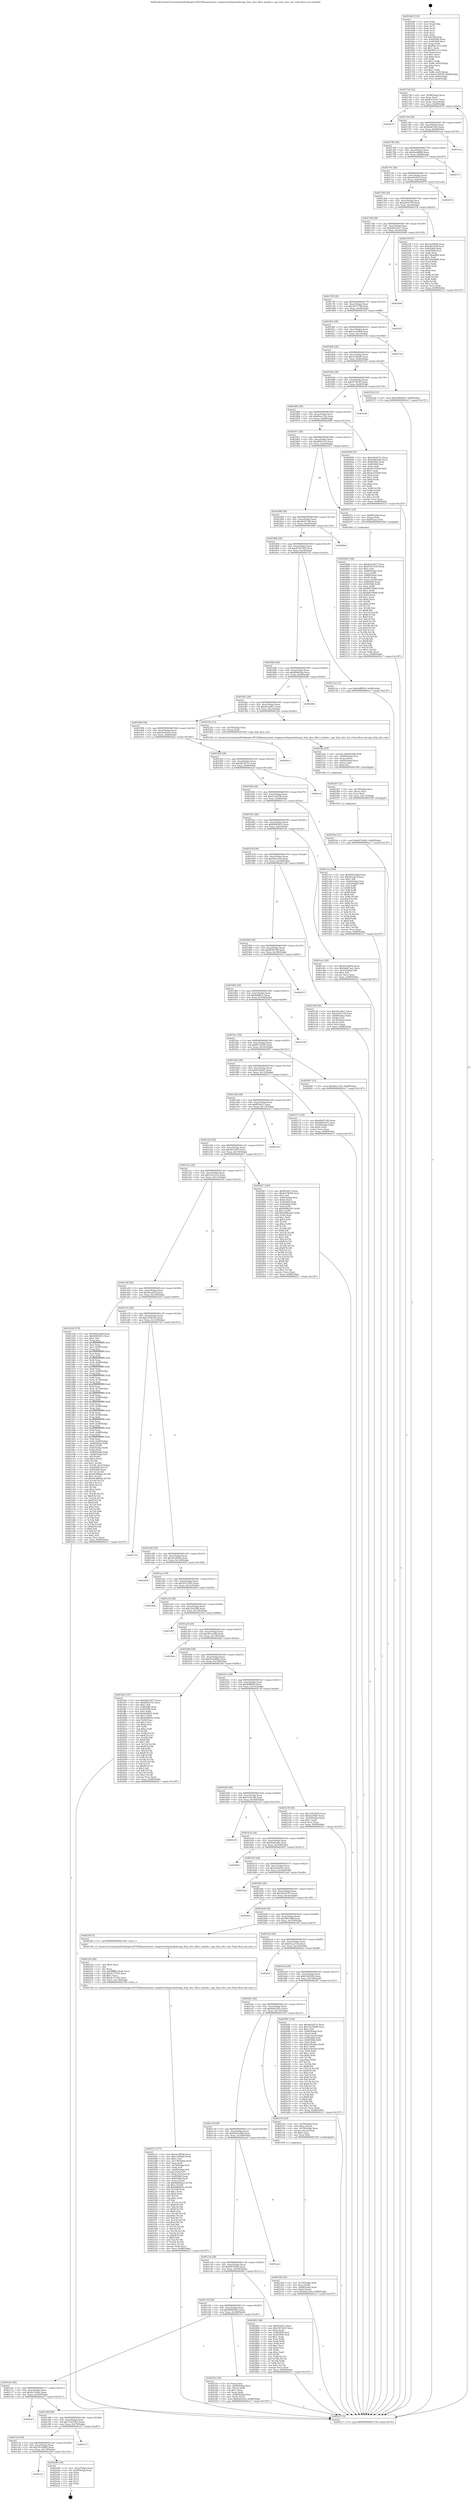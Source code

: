 digraph "0x4016d0" {
  label = "0x4016d0 (/mnt/c/Users/mathe/Desktop/tcc/POCII/binaries/extr_tenginesrchttpmodulesngx_http_slice_filter_module.c_ngx_http_slice_init_Final-ollvm.out::main(0))"
  labelloc = "t"
  node[shape=record]

  Entry [label="",width=0.3,height=0.3,shape=circle,fillcolor=black,style=filled]
  "0x401744" [label="{
     0x401744 [32]\l
     | [instrs]\l
     &nbsp;&nbsp;0x401744 \<+6\>: mov -0x98(%rbp),%eax\l
     &nbsp;&nbsp;0x40174a \<+2\>: mov %eax,%ecx\l
     &nbsp;&nbsp;0x40174c \<+6\>: sub $0x8ce103e7,%ecx\l
     &nbsp;&nbsp;0x401752 \<+6\>: mov %eax,-0xac(%rbp)\l
     &nbsp;&nbsp;0x401758 \<+6\>: mov %ecx,-0xb0(%rbp)\l
     &nbsp;&nbsp;0x40175e \<+6\>: je 0000000000402670 \<main+0xfa0\>\l
  }"]
  "0x402670" [label="{
     0x402670\l
  }", style=dashed]
  "0x401764" [label="{
     0x401764 [28]\l
     | [instrs]\l
     &nbsp;&nbsp;0x401764 \<+5\>: jmp 0000000000401769 \<main+0x99\>\l
     &nbsp;&nbsp;0x401769 \<+6\>: mov -0xac(%rbp),%eax\l
     &nbsp;&nbsp;0x40176f \<+5\>: sub $0x9ad67aa2,%eax\l
     &nbsp;&nbsp;0x401774 \<+6\>: mov %eax,-0xb4(%rbp)\l
     &nbsp;&nbsp;0x40177a \<+6\>: je 0000000000401eca \<main+0x7fa\>\l
  }"]
  Exit [label="",width=0.3,height=0.3,shape=circle,fillcolor=black,style=filled,peripheries=2]
  "0x401eca" [label="{
     0x401eca\l
  }", style=dashed]
  "0x401780" [label="{
     0x401780 [28]\l
     | [instrs]\l
     &nbsp;&nbsp;0x401780 \<+5\>: jmp 0000000000401785 \<main+0xb5\>\l
     &nbsp;&nbsp;0x401785 \<+6\>: mov -0xac(%rbp),%eax\l
     &nbsp;&nbsp;0x40178b \<+5\>: sub $0x9aefb60d,%eax\l
     &nbsp;&nbsp;0x401790 \<+6\>: mov %eax,-0xb8(%rbp)\l
     &nbsp;&nbsp;0x401796 \<+6\>: je 00000000004027c7 \<main+0x10f7\>\l
  }"]
  "0x401cc0" [label="{
     0x401cc0\l
  }", style=dashed]
  "0x4027c7" [label="{
     0x4027c7\l
  }", style=dashed]
  "0x40179c" [label="{
     0x40179c [28]\l
     | [instrs]\l
     &nbsp;&nbsp;0x40179c \<+5\>: jmp 00000000004017a1 \<main+0xd1\>\l
     &nbsp;&nbsp;0x4017a1 \<+6\>: mov -0xac(%rbp),%eax\l
     &nbsp;&nbsp;0x4017a7 \<+5\>: sub $0xa463fc53,%eax\l
     &nbsp;&nbsp;0x4017ac \<+6\>: mov %eax,-0xbc(%rbp)\l
     &nbsp;&nbsp;0x4017b2 \<+6\>: je 000000000040287d \<main+0x11ad\>\l
  }"]
  "0x402a90" [label="{
     0x402a90 [18]\l
     | [instrs]\l
     &nbsp;&nbsp;0x402a90 \<+3\>: mov -0x2c(%rbp),%eax\l
     &nbsp;&nbsp;0x402a93 \<+4\>: lea -0x28(%rbp),%rsp\l
     &nbsp;&nbsp;0x402a97 \<+1\>: pop %rbx\l
     &nbsp;&nbsp;0x402a98 \<+2\>: pop %r12\l
     &nbsp;&nbsp;0x402a9a \<+2\>: pop %r13\l
     &nbsp;&nbsp;0x402a9c \<+2\>: pop %r14\l
     &nbsp;&nbsp;0x402a9e \<+2\>: pop %r15\l
     &nbsp;&nbsp;0x402aa0 \<+1\>: pop %rbp\l
     &nbsp;&nbsp;0x402aa1 \<+1\>: ret\l
  }"]
  "0x40287d" [label="{
     0x40287d\l
  }", style=dashed]
  "0x4017b8" [label="{
     0x4017b8 [28]\l
     | [instrs]\l
     &nbsp;&nbsp;0x4017b8 \<+5\>: jmp 00000000004017bd \<main+0xed\>\l
     &nbsp;&nbsp;0x4017bd \<+6\>: mov -0xac(%rbp),%eax\l
     &nbsp;&nbsp;0x4017c3 \<+5\>: sub $0xa916c378,%eax\l
     &nbsp;&nbsp;0x4017c8 \<+6\>: mov %eax,-0xc0(%rbp)\l
     &nbsp;&nbsp;0x4017ce \<+6\>: je 00000000004021f4 \<main+0xb24\>\l
  }"]
  "0x401ca4" [label="{
     0x401ca4 [28]\l
     | [instrs]\l
     &nbsp;&nbsp;0x401ca4 \<+5\>: jmp 0000000000401ca9 \<main+0x5d9\>\l
     &nbsp;&nbsp;0x401ca9 \<+6\>: mov -0xac(%rbp),%eax\l
     &nbsp;&nbsp;0x401caf \<+5\>: sub $0x74a78b89,%eax\l
     &nbsp;&nbsp;0x401cb4 \<+6\>: mov %eax,-0x174(%rbp)\l
     &nbsp;&nbsp;0x401cba \<+6\>: je 0000000000402a90 \<main+0x13c0\>\l
  }"]
  "0x4021f4" [label="{
     0x4021f4 [91]\l
     | [instrs]\l
     &nbsp;&nbsp;0x4021f4 \<+5\>: mov $0x2ec0f9d4,%eax\l
     &nbsp;&nbsp;0x4021f9 \<+5\>: mov $0x5f81938f,%ecx\l
     &nbsp;&nbsp;0x4021fe \<+7\>: mov 0x405060,%edx\l
     &nbsp;&nbsp;0x402205 \<+7\>: mov 0x405068,%esi\l
     &nbsp;&nbsp;0x40220c \<+2\>: mov %edx,%edi\l
     &nbsp;&nbsp;0x40220e \<+6\>: sub $0x7d4ab884,%edi\l
     &nbsp;&nbsp;0x402214 \<+3\>: sub $0x1,%edi\l
     &nbsp;&nbsp;0x402217 \<+6\>: add $0x7d4ab884,%edi\l
     &nbsp;&nbsp;0x40221d \<+3\>: imul %edi,%edx\l
     &nbsp;&nbsp;0x402220 \<+3\>: and $0x1,%edx\l
     &nbsp;&nbsp;0x402223 \<+3\>: cmp $0x0,%edx\l
     &nbsp;&nbsp;0x402226 \<+4\>: sete %r8b\l
     &nbsp;&nbsp;0x40222a \<+3\>: cmp $0xa,%esi\l
     &nbsp;&nbsp;0x40222d \<+4\>: setl %r9b\l
     &nbsp;&nbsp;0x402231 \<+3\>: mov %r8b,%r10b\l
     &nbsp;&nbsp;0x402234 \<+3\>: and %r9b,%r10b\l
     &nbsp;&nbsp;0x402237 \<+3\>: xor %r9b,%r8b\l
     &nbsp;&nbsp;0x40223a \<+3\>: or %r8b,%r10b\l
     &nbsp;&nbsp;0x40223d \<+4\>: test $0x1,%r10b\l
     &nbsp;&nbsp;0x402241 \<+3\>: cmovne %ecx,%eax\l
     &nbsp;&nbsp;0x402244 \<+6\>: mov %eax,-0x98(%rbp)\l
     &nbsp;&nbsp;0x40224a \<+5\>: jmp 0000000000402cc7 \<main+0x15f7\>\l
  }"]
  "0x4017d4" [label="{
     0x4017d4 [28]\l
     | [instrs]\l
     &nbsp;&nbsp;0x4017d4 \<+5\>: jmp 00000000004017d9 \<main+0x109\>\l
     &nbsp;&nbsp;0x4017d9 \<+6\>: mov -0xac(%rbp),%eax\l
     &nbsp;&nbsp;0x4017df \<+5\>: sub $0xbb523b17,%eax\l
     &nbsp;&nbsp;0x4017e4 \<+6\>: mov %eax,-0xc4(%rbp)\l
     &nbsp;&nbsp;0x4017ea \<+6\>: je 0000000000402b08 \<main+0x1438\>\l
  }"]
  "0x402157" [label="{
     0x402157\l
  }", style=dashed]
  "0x402b08" [label="{
     0x402b08\l
  }", style=dashed]
  "0x4017f0" [label="{
     0x4017f0 [28]\l
     | [instrs]\l
     &nbsp;&nbsp;0x4017f0 \<+5\>: jmp 00000000004017f5 \<main+0x125\>\l
     &nbsp;&nbsp;0x4017f5 \<+6\>: mov -0xac(%rbp),%eax\l
     &nbsp;&nbsp;0x4017fb \<+5\>: sub $0xc81f7748,%eax\l
     &nbsp;&nbsp;0x401800 \<+6\>: mov %eax,-0xc8(%rbp)\l
     &nbsp;&nbsp;0x401806 \<+6\>: je 0000000000401fcf \<main+0x8ff\>\l
  }"]
  "0x401c88" [label="{
     0x401c88 [28]\l
     | [instrs]\l
     &nbsp;&nbsp;0x401c88 \<+5\>: jmp 0000000000401c8d \<main+0x5bd\>\l
     &nbsp;&nbsp;0x401c8d \<+6\>: mov -0xac(%rbp),%eax\l
     &nbsp;&nbsp;0x401c93 \<+5\>: sub $0x73433932,%eax\l
     &nbsp;&nbsp;0x401c98 \<+6\>: mov %eax,-0x170(%rbp)\l
     &nbsp;&nbsp;0x401c9e \<+6\>: je 0000000000402157 \<main+0xa87\>\l
  }"]
  "0x401fcf" [label="{
     0x401fcf\l
  }", style=dashed]
  "0x40180c" [label="{
     0x40180c [28]\l
     | [instrs]\l
     &nbsp;&nbsp;0x40180c \<+5\>: jmp 0000000000401811 \<main+0x141\>\l
     &nbsp;&nbsp;0x401811 \<+6\>: mov -0xac(%rbp),%eax\l
     &nbsp;&nbsp;0x401817 \<+5\>: sub $0xcae1f6bd,%eax\l
     &nbsp;&nbsp;0x40181c \<+6\>: mov %eax,-0xcc(%rbp)\l
     &nbsp;&nbsp;0x401822 \<+6\>: je 0000000000402734 \<main+0x1064\>\l
  }"]
  "0x402ae7" [label="{
     0x402ae7\l
  }", style=dashed]
  "0x402734" [label="{
     0x402734\l
  }", style=dashed]
  "0x401828" [label="{
     0x401828 [28]\l
     | [instrs]\l
     &nbsp;&nbsp;0x401828 \<+5\>: jmp 000000000040182d \<main+0x15d\>\l
     &nbsp;&nbsp;0x40182d \<+6\>: mov -0xac(%rbp),%eax\l
     &nbsp;&nbsp;0x401833 \<+5\>: sub $0xcc5d9af9,%eax\l
     &nbsp;&nbsp;0x401838 \<+6\>: mov %eax,-0xd0(%rbp)\l
     &nbsp;&nbsp;0x40183e \<+6\>: je 000000000040232d \<main+0xc5d\>\l
  }"]
  "0x40239c" [label="{
     0x40239c [15]\l
     | [instrs]\l
     &nbsp;&nbsp;0x40239c \<+10\>: movl $0x697fcd62,-0x98(%rbp)\l
     &nbsp;&nbsp;0x4023a6 \<+5\>: jmp 0000000000402cc7 \<main+0x15f7\>\l
  }"]
  "0x40232d" [label="{
     0x40232d [15]\l
     | [instrs]\l
     &nbsp;&nbsp;0x40232d \<+10\>: movl $0x69904965,-0x98(%rbp)\l
     &nbsp;&nbsp;0x402337 \<+5\>: jmp 0000000000402cc7 \<main+0x15f7\>\l
  }"]
  "0x401844" [label="{
     0x401844 [28]\l
     | [instrs]\l
     &nbsp;&nbsp;0x401844 \<+5\>: jmp 0000000000401849 \<main+0x179\>\l
     &nbsp;&nbsp;0x401849 \<+6\>: mov -0xac(%rbp),%eax\l
     &nbsp;&nbsp;0x40184f \<+5\>: sub $0xcf7561b5,%eax\l
     &nbsp;&nbsp;0x401854 \<+6\>: mov %eax,-0xd4(%rbp)\l
     &nbsp;&nbsp;0x40185a \<+6\>: je 0000000000402c46 \<main+0x1576\>\l
  }"]
  "0x402387" [label="{
     0x402387 [21]\l
     | [instrs]\l
     &nbsp;&nbsp;0x402387 \<+4\>: mov -0x70(%rbp),%rcx\l
     &nbsp;&nbsp;0x40238b \<+3\>: mov (%rcx),%rcx\l
     &nbsp;&nbsp;0x40238e \<+3\>: mov %rcx,%rdi\l
     &nbsp;&nbsp;0x402391 \<+6\>: mov %eax,-0x17c(%rbp)\l
     &nbsp;&nbsp;0x402397 \<+5\>: call 0000000000401030 \<free@plt\>\l
     | [calls]\l
     &nbsp;&nbsp;0x401030 \{1\} (unknown)\l
  }"]
  "0x402c46" [label="{
     0x402c46\l
  }", style=dashed]
  "0x401860" [label="{
     0x401860 [28]\l
     | [instrs]\l
     &nbsp;&nbsp;0x401860 \<+5\>: jmp 0000000000401865 \<main+0x195\>\l
     &nbsp;&nbsp;0x401865 \<+6\>: mov -0xac(%rbp),%eax\l
     &nbsp;&nbsp;0x40186b \<+5\>: sub $0xd0ee119c,%eax\l
     &nbsp;&nbsp;0x401870 \<+6\>: mov %eax,-0xd8(%rbp)\l
     &nbsp;&nbsp;0x401876 \<+6\>: je 0000000000402996 \<main+0x12c6\>\l
  }"]
  "0x40236a" [label="{
     0x40236a [29]\l
     | [instrs]\l
     &nbsp;&nbsp;0x40236a \<+10\>: movabs $0x4030d6,%rdi\l
     &nbsp;&nbsp;0x402374 \<+4\>: mov -0x60(%rbp),%rcx\l
     &nbsp;&nbsp;0x402378 \<+2\>: mov %eax,(%rcx)\l
     &nbsp;&nbsp;0x40237a \<+4\>: mov -0x60(%rbp),%rcx\l
     &nbsp;&nbsp;0x40237e \<+2\>: mov (%rcx),%esi\l
     &nbsp;&nbsp;0x402380 \<+2\>: mov $0x0,%al\l
     &nbsp;&nbsp;0x402382 \<+5\>: call 0000000000401040 \<printf@plt\>\l
     | [calls]\l
     &nbsp;&nbsp;0x401040 \{1\} (unknown)\l
  }"]
  "0x402996" [label="{
     0x402996 [91]\l
     | [instrs]\l
     &nbsp;&nbsp;0x402996 \<+5\>: mov $0xeb63d71e,%eax\l
     &nbsp;&nbsp;0x40299b \<+5\>: mov $0x63db5f2b,%ecx\l
     &nbsp;&nbsp;0x4029a0 \<+7\>: mov 0x405060,%edx\l
     &nbsp;&nbsp;0x4029a7 \<+7\>: mov 0x405068,%esi\l
     &nbsp;&nbsp;0x4029ae \<+2\>: mov %edx,%edi\l
     &nbsp;&nbsp;0x4029b0 \<+6\>: sub $0x4a795fa8,%edi\l
     &nbsp;&nbsp;0x4029b6 \<+3\>: sub $0x1,%edi\l
     &nbsp;&nbsp;0x4029b9 \<+6\>: add $0x4a795fa8,%edi\l
     &nbsp;&nbsp;0x4029bf \<+3\>: imul %edi,%edx\l
     &nbsp;&nbsp;0x4029c2 \<+3\>: and $0x1,%edx\l
     &nbsp;&nbsp;0x4029c5 \<+3\>: cmp $0x0,%edx\l
     &nbsp;&nbsp;0x4029c8 \<+4\>: sete %r8b\l
     &nbsp;&nbsp;0x4029cc \<+3\>: cmp $0xa,%esi\l
     &nbsp;&nbsp;0x4029cf \<+4\>: setl %r9b\l
     &nbsp;&nbsp;0x4029d3 \<+3\>: mov %r8b,%r10b\l
     &nbsp;&nbsp;0x4029d6 \<+3\>: and %r9b,%r10b\l
     &nbsp;&nbsp;0x4029d9 \<+3\>: xor %r9b,%r8b\l
     &nbsp;&nbsp;0x4029dc \<+3\>: or %r8b,%r10b\l
     &nbsp;&nbsp;0x4029df \<+4\>: test $0x1,%r10b\l
     &nbsp;&nbsp;0x4029e3 \<+3\>: cmovne %ecx,%eax\l
     &nbsp;&nbsp;0x4029e6 \<+6\>: mov %eax,-0x98(%rbp)\l
     &nbsp;&nbsp;0x4029ec \<+5\>: jmp 0000000000402cc7 \<main+0x15f7\>\l
  }"]
  "0x40187c" [label="{
     0x40187c [28]\l
     | [instrs]\l
     &nbsp;&nbsp;0x40187c \<+5\>: jmp 0000000000401881 \<main+0x1b1\>\l
     &nbsp;&nbsp;0x401881 \<+6\>: mov -0xac(%rbp),%eax\l
     &nbsp;&nbsp;0x401887 \<+5\>: sub $0xd0f3e7e2,%eax\l
     &nbsp;&nbsp;0x40188c \<+6\>: mov %eax,-0xdc(%rbp)\l
     &nbsp;&nbsp;0x401892 \<+6\>: je 0000000000402071 \<main+0x9a1\>\l
  }"]
  "0x401c6c" [label="{
     0x401c6c [28]\l
     | [instrs]\l
     &nbsp;&nbsp;0x401c6c \<+5\>: jmp 0000000000401c71 \<main+0x5a1\>\l
     &nbsp;&nbsp;0x401c71 \<+6\>: mov -0xac(%rbp),%eax\l
     &nbsp;&nbsp;0x401c77 \<+5\>: sub $0x6a75cbfa,%eax\l
     &nbsp;&nbsp;0x401c7c \<+6\>: mov %eax,-0x16c(%rbp)\l
     &nbsp;&nbsp;0x401c82 \<+6\>: je 0000000000402ae7 \<main+0x1417\>\l
  }"]
  "0x402071" [label="{
     0x402071 [19]\l
     | [instrs]\l
     &nbsp;&nbsp;0x402071 \<+7\>: mov -0x88(%rbp),%rax\l
     &nbsp;&nbsp;0x402078 \<+3\>: mov (%rax),%rax\l
     &nbsp;&nbsp;0x40207b \<+4\>: mov 0x8(%rax),%rdi\l
     &nbsp;&nbsp;0x40207f \<+5\>: call 0000000000401060 \<atoi@plt\>\l
     | [calls]\l
     &nbsp;&nbsp;0x401060 \{1\} (unknown)\l
  }"]
  "0x401898" [label="{
     0x401898 [28]\l
     | [instrs]\l
     &nbsp;&nbsp;0x401898 \<+5\>: jmp 000000000040189d \<main+0x1cd\>\l
     &nbsp;&nbsp;0x40189d \<+6\>: mov -0xac(%rbp),%eax\l
     &nbsp;&nbsp;0x4018a3 \<+5\>: sub $0xd4a97c49,%eax\l
     &nbsp;&nbsp;0x4018a8 \<+6\>: mov %eax,-0xe0(%rbp)\l
     &nbsp;&nbsp;0x4018ae \<+6\>: je 000000000040286e \<main+0x119e\>\l
  }"]
  "0x40233c" [label="{
     0x40233c [34]\l
     | [instrs]\l
     &nbsp;&nbsp;0x40233c \<+2\>: xor %eax,%eax\l
     &nbsp;&nbsp;0x40233e \<+4\>: mov -0x68(%rbp),%rcx\l
     &nbsp;&nbsp;0x402342 \<+2\>: mov (%rcx),%edx\l
     &nbsp;&nbsp;0x402344 \<+3\>: sub $0x1,%eax\l
     &nbsp;&nbsp;0x402347 \<+2\>: sub %eax,%edx\l
     &nbsp;&nbsp;0x402349 \<+4\>: mov -0x68(%rbp),%rcx\l
     &nbsp;&nbsp;0x40234d \<+2\>: mov %edx,(%rcx)\l
     &nbsp;&nbsp;0x40234f \<+10\>: movl $0xfa4cc03a,-0x98(%rbp)\l
     &nbsp;&nbsp;0x402359 \<+5\>: jmp 0000000000402cc7 \<main+0x15f7\>\l
  }"]
  "0x40286e" [label="{
     0x40286e\l
  }", style=dashed]
  "0x4018b4" [label="{
     0x4018b4 [28]\l
     | [instrs]\l
     &nbsp;&nbsp;0x4018b4 \<+5\>: jmp 00000000004018b9 \<main+0x1e9\>\l
     &nbsp;&nbsp;0x4018b9 \<+6\>: mov -0xac(%rbp),%eax\l
     &nbsp;&nbsp;0x4018bf \<+5\>: sub $0xd7927439,%eax\l
     &nbsp;&nbsp;0x4018c4 \<+6\>: mov %eax,-0xe4(%rbp)\l
     &nbsp;&nbsp;0x4018ca \<+6\>: je 000000000040212a \<main+0xa5a\>\l
  }"]
  "0x401c50" [label="{
     0x401c50 [28]\l
     | [instrs]\l
     &nbsp;&nbsp;0x401c50 \<+5\>: jmp 0000000000401c55 \<main+0x585\>\l
     &nbsp;&nbsp;0x401c55 \<+6\>: mov -0xac(%rbp),%eax\l
     &nbsp;&nbsp;0x401c5b \<+5\>: sub $0x69904965,%eax\l
     &nbsp;&nbsp;0x401c60 \<+6\>: mov %eax,-0x168(%rbp)\l
     &nbsp;&nbsp;0x401c66 \<+6\>: je 000000000040233c \<main+0xc6c\>\l
  }"]
  "0x40212a" [label="{
     0x40212a [15]\l
     | [instrs]\l
     &nbsp;&nbsp;0x40212a \<+10\>: movl $0x4dff4f20,-0x98(%rbp)\l
     &nbsp;&nbsp;0x402134 \<+5\>: jmp 0000000000402cc7 \<main+0x15f7\>\l
  }"]
  "0x4018d0" [label="{
     0x4018d0 [28]\l
     | [instrs]\l
     &nbsp;&nbsp;0x4018d0 \<+5\>: jmp 00000000004018d5 \<main+0x205\>\l
     &nbsp;&nbsp;0x4018d5 \<+6\>: mov -0xac(%rbp),%eax\l
     &nbsp;&nbsp;0x4018db \<+5\>: sub $0xdf8462da,%eax\l
     &nbsp;&nbsp;0x4018e0 \<+6\>: mov %eax,-0xe8(%rbp)\l
     &nbsp;&nbsp;0x4018e6 \<+6\>: je 0000000000402606 \<main+0xf36\>\l
  }"]
  "0x402891" [label="{
     0x402891 [86]\l
     | [instrs]\l
     &nbsp;&nbsp;0x402891 \<+5\>: mov $0xff1bd21,%eax\l
     &nbsp;&nbsp;0x402896 \<+5\>: mov $0x1857dcf5,%ecx\l
     &nbsp;&nbsp;0x40289b \<+2\>: xor %edx,%edx\l
     &nbsp;&nbsp;0x40289d \<+7\>: mov 0x405060,%esi\l
     &nbsp;&nbsp;0x4028a4 \<+7\>: mov 0x405068,%edi\l
     &nbsp;&nbsp;0x4028ab \<+3\>: sub $0x1,%edx\l
     &nbsp;&nbsp;0x4028ae \<+3\>: mov %esi,%r8d\l
     &nbsp;&nbsp;0x4028b1 \<+3\>: add %edx,%r8d\l
     &nbsp;&nbsp;0x4028b4 \<+4\>: imul %r8d,%esi\l
     &nbsp;&nbsp;0x4028b8 \<+3\>: and $0x1,%esi\l
     &nbsp;&nbsp;0x4028bb \<+3\>: cmp $0x0,%esi\l
     &nbsp;&nbsp;0x4028be \<+4\>: sete %r9b\l
     &nbsp;&nbsp;0x4028c2 \<+3\>: cmp $0xa,%edi\l
     &nbsp;&nbsp;0x4028c5 \<+4\>: setl %r10b\l
     &nbsp;&nbsp;0x4028c9 \<+3\>: mov %r9b,%r11b\l
     &nbsp;&nbsp;0x4028cc \<+3\>: and %r10b,%r11b\l
     &nbsp;&nbsp;0x4028cf \<+3\>: xor %r10b,%r9b\l
     &nbsp;&nbsp;0x4028d2 \<+3\>: or %r9b,%r11b\l
     &nbsp;&nbsp;0x4028d5 \<+4\>: test $0x1,%r11b\l
     &nbsp;&nbsp;0x4028d9 \<+3\>: cmovne %ecx,%eax\l
     &nbsp;&nbsp;0x4028dc \<+6\>: mov %eax,-0x98(%rbp)\l
     &nbsp;&nbsp;0x4028e2 \<+5\>: jmp 0000000000402cc7 \<main+0x15f7\>\l
  }"]
  "0x402606" [label="{
     0x402606\l
  }", style=dashed]
  "0x4018ec" [label="{
     0x4018ec [28]\l
     | [instrs]\l
     &nbsp;&nbsp;0x4018ec \<+5\>: jmp 00000000004018f1 \<main+0x221\>\l
     &nbsp;&nbsp;0x4018f1 \<+6\>: mov -0xac(%rbp),%eax\l
     &nbsp;&nbsp;0x4018f7 \<+5\>: sub $0xe0ca40c1,%eax\l
     &nbsp;&nbsp;0x4018fc \<+6\>: mov %eax,-0xec(%rbp)\l
     &nbsp;&nbsp;0x401902 \<+6\>: je 000000000040235e \<main+0xc8e\>\l
  }"]
  "0x401c34" [label="{
     0x401c34 [28]\l
     | [instrs]\l
     &nbsp;&nbsp;0x401c34 \<+5\>: jmp 0000000000401c39 \<main+0x569\>\l
     &nbsp;&nbsp;0x401c39 \<+6\>: mov -0xac(%rbp),%eax\l
     &nbsp;&nbsp;0x401c3f \<+5\>: sub $0x697fcd62,%eax\l
     &nbsp;&nbsp;0x401c44 \<+6\>: mov %eax,-0x164(%rbp)\l
     &nbsp;&nbsp;0x401c4a \<+6\>: je 0000000000402891 \<main+0x11c1\>\l
  }"]
  "0x40235e" [label="{
     0x40235e [12]\l
     | [instrs]\l
     &nbsp;&nbsp;0x40235e \<+4\>: mov -0x70(%rbp),%rax\l
     &nbsp;&nbsp;0x402362 \<+3\>: mov (%rax),%rdi\l
     &nbsp;&nbsp;0x402365 \<+5\>: call 0000000000401450 \<ngx_http_slice_init\>\l
     | [calls]\l
     &nbsp;&nbsp;0x401450 \{1\} (/mnt/c/Users/mathe/Desktop/tcc/POCII/binaries/extr_tenginesrchttpmodulesngx_http_slice_filter_module.c_ngx_http_slice_init_Final-ollvm.out::ngx_http_slice_init)\l
  }"]
  "0x401908" [label="{
     0x401908 [28]\l
     | [instrs]\l
     &nbsp;&nbsp;0x401908 \<+5\>: jmp 000000000040190d \<main+0x23d\>\l
     &nbsp;&nbsp;0x40190d \<+6\>: mov -0xac(%rbp),%eax\l
     &nbsp;&nbsp;0x401913 \<+5\>: sub $0xe4ef52c9,%eax\l
     &nbsp;&nbsp;0x401918 \<+6\>: mov %eax,-0xf0(%rbp)\l
     &nbsp;&nbsp;0x40191e \<+6\>: je 0000000000402bce \<main+0x14fe\>\l
  }"]
  "0x402aa2" [label="{
     0x402aa2\l
  }", style=dashed]
  "0x402bce" [label="{
     0x402bce\l
  }", style=dashed]
  "0x401924" [label="{
     0x401924 [28]\l
     | [instrs]\l
     &nbsp;&nbsp;0x401924 \<+5\>: jmp 0000000000401929 \<main+0x259\>\l
     &nbsp;&nbsp;0x401929 \<+6\>: mov -0xac(%rbp),%eax\l
     &nbsp;&nbsp;0x40192f \<+5\>: sub $0xeb63d71e,%eax\l
     &nbsp;&nbsp;0x401934 \<+6\>: mov %eax,-0xf4(%rbp)\l
     &nbsp;&nbsp;0x40193a \<+6\>: je 0000000000402caf \<main+0x15df\>\l
  }"]
  "0x40227c" [label="{
     0x40227c [177]\l
     | [instrs]\l
     &nbsp;&nbsp;0x40227c \<+5\>: mov $0x2ec0f9d4,%ecx\l
     &nbsp;&nbsp;0x402281 \<+5\>: mov $0xcc5d9af9,%edx\l
     &nbsp;&nbsp;0x402286 \<+3\>: mov $0x1,%sil\l
     &nbsp;&nbsp;0x402289 \<+6\>: mov -0x178(%rbp),%edi\l
     &nbsp;&nbsp;0x40228f \<+3\>: imul %eax,%edi\l
     &nbsp;&nbsp;0x402292 \<+4\>: mov -0x70(%rbp),%r8\l
     &nbsp;&nbsp;0x402296 \<+3\>: mov (%r8),%r8\l
     &nbsp;&nbsp;0x402299 \<+4\>: mov -0x68(%rbp),%r9\l
     &nbsp;&nbsp;0x40229d \<+3\>: movslq (%r9),%r9\l
     &nbsp;&nbsp;0x4022a0 \<+4\>: mov %edi,(%r8,%r9,4)\l
     &nbsp;&nbsp;0x4022a4 \<+7\>: mov 0x405060,%eax\l
     &nbsp;&nbsp;0x4022ab \<+7\>: mov 0x405068,%edi\l
     &nbsp;&nbsp;0x4022b2 \<+3\>: mov %eax,%r10d\l
     &nbsp;&nbsp;0x4022b5 \<+7\>: sub $0x8db8fd2a,%r10d\l
     &nbsp;&nbsp;0x4022bc \<+4\>: sub $0x1,%r10d\l
     &nbsp;&nbsp;0x4022c0 \<+7\>: add $0x8db8fd2a,%r10d\l
     &nbsp;&nbsp;0x4022c7 \<+4\>: imul %r10d,%eax\l
     &nbsp;&nbsp;0x4022cb \<+3\>: and $0x1,%eax\l
     &nbsp;&nbsp;0x4022ce \<+3\>: cmp $0x0,%eax\l
     &nbsp;&nbsp;0x4022d1 \<+4\>: sete %r11b\l
     &nbsp;&nbsp;0x4022d5 \<+3\>: cmp $0xa,%edi\l
     &nbsp;&nbsp;0x4022d8 \<+3\>: setl %bl\l
     &nbsp;&nbsp;0x4022db \<+3\>: mov %r11b,%r14b\l
     &nbsp;&nbsp;0x4022de \<+4\>: xor $0xff,%r14b\l
     &nbsp;&nbsp;0x4022e2 \<+3\>: mov %bl,%r15b\l
     &nbsp;&nbsp;0x4022e5 \<+4\>: xor $0xff,%r15b\l
     &nbsp;&nbsp;0x4022e9 \<+4\>: xor $0x0,%sil\l
     &nbsp;&nbsp;0x4022ed \<+3\>: mov %r14b,%r12b\l
     &nbsp;&nbsp;0x4022f0 \<+4\>: and $0x0,%r12b\l
     &nbsp;&nbsp;0x4022f4 \<+3\>: and %sil,%r11b\l
     &nbsp;&nbsp;0x4022f7 \<+3\>: mov %r15b,%r13b\l
     &nbsp;&nbsp;0x4022fa \<+4\>: and $0x0,%r13b\l
     &nbsp;&nbsp;0x4022fe \<+3\>: and %sil,%bl\l
     &nbsp;&nbsp;0x402301 \<+3\>: or %r11b,%r12b\l
     &nbsp;&nbsp;0x402304 \<+3\>: or %bl,%r13b\l
     &nbsp;&nbsp;0x402307 \<+3\>: xor %r13b,%r12b\l
     &nbsp;&nbsp;0x40230a \<+3\>: or %r15b,%r14b\l
     &nbsp;&nbsp;0x40230d \<+4\>: xor $0xff,%r14b\l
     &nbsp;&nbsp;0x402311 \<+4\>: or $0x0,%sil\l
     &nbsp;&nbsp;0x402315 \<+3\>: and %sil,%r14b\l
     &nbsp;&nbsp;0x402318 \<+3\>: or %r14b,%r12b\l
     &nbsp;&nbsp;0x40231b \<+4\>: test $0x1,%r12b\l
     &nbsp;&nbsp;0x40231f \<+3\>: cmovne %edx,%ecx\l
     &nbsp;&nbsp;0x402322 \<+6\>: mov %ecx,-0x98(%rbp)\l
     &nbsp;&nbsp;0x402328 \<+5\>: jmp 0000000000402cc7 \<main+0x15f7\>\l
  }"]
  "0x402caf" [label="{
     0x402caf\l
  }", style=dashed]
  "0x401940" [label="{
     0x401940 [28]\l
     | [instrs]\l
     &nbsp;&nbsp;0x401940 \<+5\>: jmp 0000000000401945 \<main+0x275\>\l
     &nbsp;&nbsp;0x401945 \<+6\>: mov -0xac(%rbp),%eax\l
     &nbsp;&nbsp;0x40194b \<+5\>: sub $0xee3267f8,%eax\l
     &nbsp;&nbsp;0x401950 \<+6\>: mov %eax,-0xf8(%rbp)\l
     &nbsp;&nbsp;0x401956 \<+6\>: je 0000000000401cca \<main+0x5fa\>\l
  }"]
  "0x402254" [label="{
     0x402254 [40]\l
     | [instrs]\l
     &nbsp;&nbsp;0x402254 \<+5\>: mov $0x2,%ecx\l
     &nbsp;&nbsp;0x402259 \<+1\>: cltd\l
     &nbsp;&nbsp;0x40225a \<+2\>: idiv %ecx\l
     &nbsp;&nbsp;0x40225c \<+6\>: imul $0xfffffffe,%edx,%ecx\l
     &nbsp;&nbsp;0x402262 \<+6\>: sub $0x4e7375f3,%ecx\l
     &nbsp;&nbsp;0x402268 \<+3\>: add $0x1,%ecx\l
     &nbsp;&nbsp;0x40226b \<+6\>: add $0x4e7375f3,%ecx\l
     &nbsp;&nbsp;0x402271 \<+6\>: mov %ecx,-0x178(%rbp)\l
     &nbsp;&nbsp;0x402277 \<+5\>: call 0000000000401160 \<next_i\>\l
     | [calls]\l
     &nbsp;&nbsp;0x401160 \{1\} (/mnt/c/Users/mathe/Desktop/tcc/POCII/binaries/extr_tenginesrchttpmodulesngx_http_slice_filter_module.c_ngx_http_slice_init_Final-ollvm.out::next_i)\l
  }"]
  "0x401cca" [label="{
     0x401cca [106]\l
     | [instrs]\l
     &nbsp;&nbsp;0x401cca \<+5\>: mov $0x690e2dd8,%eax\l
     &nbsp;&nbsp;0x401ccf \<+5\>: mov $0x20cadc5f,%ecx\l
     &nbsp;&nbsp;0x401cd4 \<+2\>: mov $0x1,%dl\l
     &nbsp;&nbsp;0x401cd6 \<+7\>: mov -0x92(%rbp),%sil\l
     &nbsp;&nbsp;0x401cdd \<+7\>: mov -0x91(%rbp),%dil\l
     &nbsp;&nbsp;0x401ce4 \<+3\>: mov %sil,%r8b\l
     &nbsp;&nbsp;0x401ce7 \<+4\>: xor $0xff,%r8b\l
     &nbsp;&nbsp;0x401ceb \<+3\>: mov %dil,%r9b\l
     &nbsp;&nbsp;0x401cee \<+4\>: xor $0xff,%r9b\l
     &nbsp;&nbsp;0x401cf2 \<+3\>: xor $0x0,%dl\l
     &nbsp;&nbsp;0x401cf5 \<+3\>: mov %r8b,%r10b\l
     &nbsp;&nbsp;0x401cf8 \<+4\>: and $0x0,%r10b\l
     &nbsp;&nbsp;0x401cfc \<+3\>: and %dl,%sil\l
     &nbsp;&nbsp;0x401cff \<+3\>: mov %r9b,%r11b\l
     &nbsp;&nbsp;0x401d02 \<+4\>: and $0x0,%r11b\l
     &nbsp;&nbsp;0x401d06 \<+3\>: and %dl,%dil\l
     &nbsp;&nbsp;0x401d09 \<+3\>: or %sil,%r10b\l
     &nbsp;&nbsp;0x401d0c \<+3\>: or %dil,%r11b\l
     &nbsp;&nbsp;0x401d0f \<+3\>: xor %r11b,%r10b\l
     &nbsp;&nbsp;0x401d12 \<+3\>: or %r9b,%r8b\l
     &nbsp;&nbsp;0x401d15 \<+4\>: xor $0xff,%r8b\l
     &nbsp;&nbsp;0x401d19 \<+3\>: or $0x0,%dl\l
     &nbsp;&nbsp;0x401d1c \<+3\>: and %dl,%r8b\l
     &nbsp;&nbsp;0x401d1f \<+3\>: or %r8b,%r10b\l
     &nbsp;&nbsp;0x401d22 \<+4\>: test $0x1,%r10b\l
     &nbsp;&nbsp;0x401d26 \<+3\>: cmovne %ecx,%eax\l
     &nbsp;&nbsp;0x401d29 \<+6\>: mov %eax,-0x98(%rbp)\l
     &nbsp;&nbsp;0x401d2f \<+5\>: jmp 0000000000402cc7 \<main+0x15f7\>\l
  }"]
  "0x40195c" [label="{
     0x40195c [28]\l
     | [instrs]\l
     &nbsp;&nbsp;0x40195c \<+5\>: jmp 0000000000401961 \<main+0x291\>\l
     &nbsp;&nbsp;0x401961 \<+6\>: mov -0xac(%rbp),%eax\l
     &nbsp;&nbsp;0x401967 \<+5\>: sub $0xf4983823,%eax\l
     &nbsp;&nbsp;0x40196c \<+6\>: mov %eax,-0xfc(%rbp)\l
     &nbsp;&nbsp;0x401972 \<+6\>: je 0000000000401eac \<main+0x7dc\>\l
  }"]
  "0x402cc7" [label="{
     0x402cc7 [5]\l
     | [instrs]\l
     &nbsp;&nbsp;0x402cc7 \<+5\>: jmp 0000000000401744 \<main+0x74\>\l
  }"]
  "0x4016d0" [label="{
     0x4016d0 [116]\l
     | [instrs]\l
     &nbsp;&nbsp;0x4016d0 \<+1\>: push %rbp\l
     &nbsp;&nbsp;0x4016d1 \<+3\>: mov %rsp,%rbp\l
     &nbsp;&nbsp;0x4016d4 \<+2\>: push %r15\l
     &nbsp;&nbsp;0x4016d6 \<+2\>: push %r14\l
     &nbsp;&nbsp;0x4016d8 \<+2\>: push %r13\l
     &nbsp;&nbsp;0x4016da \<+2\>: push %r12\l
     &nbsp;&nbsp;0x4016dc \<+1\>: push %rbx\l
     &nbsp;&nbsp;0x4016dd \<+7\>: sub $0x188,%rsp\l
     &nbsp;&nbsp;0x4016e4 \<+7\>: mov 0x405060,%eax\l
     &nbsp;&nbsp;0x4016eb \<+7\>: mov 0x405068,%ecx\l
     &nbsp;&nbsp;0x4016f2 \<+2\>: mov %eax,%edx\l
     &nbsp;&nbsp;0x4016f4 \<+6\>: sub $0xf69cc1c5,%edx\l
     &nbsp;&nbsp;0x4016fa \<+3\>: sub $0x1,%edx\l
     &nbsp;&nbsp;0x4016fd \<+6\>: add $0xf69cc1c5,%edx\l
     &nbsp;&nbsp;0x401703 \<+3\>: imul %edx,%eax\l
     &nbsp;&nbsp;0x401706 \<+3\>: and $0x1,%eax\l
     &nbsp;&nbsp;0x401709 \<+3\>: cmp $0x0,%eax\l
     &nbsp;&nbsp;0x40170c \<+4\>: sete %r8b\l
     &nbsp;&nbsp;0x401710 \<+4\>: and $0x1,%r8b\l
     &nbsp;&nbsp;0x401714 \<+7\>: mov %r8b,-0x92(%rbp)\l
     &nbsp;&nbsp;0x40171b \<+3\>: cmp $0xa,%ecx\l
     &nbsp;&nbsp;0x40171e \<+4\>: setl %r8b\l
     &nbsp;&nbsp;0x401722 \<+4\>: and $0x1,%r8b\l
     &nbsp;&nbsp;0x401726 \<+7\>: mov %r8b,-0x91(%rbp)\l
     &nbsp;&nbsp;0x40172d \<+10\>: movl $0xee3267f8,-0x98(%rbp)\l
     &nbsp;&nbsp;0x401737 \<+6\>: mov %edi,-0x9c(%rbp)\l
     &nbsp;&nbsp;0x40173d \<+7\>: mov %rsi,-0xa8(%rbp)\l
  }"]
  "0x4021b0" [label="{
     0x4021b0 [32]\l
     | [instrs]\l
     &nbsp;&nbsp;0x4021b0 \<+4\>: mov -0x70(%rbp),%rdi\l
     &nbsp;&nbsp;0x4021b4 \<+3\>: mov %rax,(%rdi)\l
     &nbsp;&nbsp;0x4021b7 \<+4\>: mov -0x68(%rbp),%rax\l
     &nbsp;&nbsp;0x4021bb \<+6\>: movl $0x0,(%rax)\l
     &nbsp;&nbsp;0x4021c1 \<+10\>: movl $0xfa4cc03a,-0x98(%rbp)\l
     &nbsp;&nbsp;0x4021cb \<+5\>: jmp 0000000000402cc7 \<main+0x15f7\>\l
  }"]
  "0x401eac" [label="{
     0x401eac [30]\l
     | [instrs]\l
     &nbsp;&nbsp;0x401eac \<+5\>: mov $0x45e5d664,%eax\l
     &nbsp;&nbsp;0x401eb1 \<+5\>: mov $0x9ad67aa2,%ecx\l
     &nbsp;&nbsp;0x401eb6 \<+3\>: mov -0x31(%rbp),%dl\l
     &nbsp;&nbsp;0x401eb9 \<+3\>: test $0x1,%dl\l
     &nbsp;&nbsp;0x401ebc \<+3\>: cmovne %ecx,%eax\l
     &nbsp;&nbsp;0x401ebf \<+6\>: mov %eax,-0x98(%rbp)\l
     &nbsp;&nbsp;0x401ec5 \<+5\>: jmp 0000000000402cc7 \<main+0x15f7\>\l
  }"]
  "0x401978" [label="{
     0x401978 [28]\l
     | [instrs]\l
     &nbsp;&nbsp;0x401978 \<+5\>: jmp 000000000040197d \<main+0x2ad\>\l
     &nbsp;&nbsp;0x40197d \<+6\>: mov -0xac(%rbp),%eax\l
     &nbsp;&nbsp;0x401983 \<+5\>: sub $0xfa4cc03a,%eax\l
     &nbsp;&nbsp;0x401988 \<+6\>: mov %eax,-0x100(%rbp)\l
     &nbsp;&nbsp;0x40198e \<+6\>: je 00000000004021d0 \<main+0xb00\>\l
  }"]
  "0x401c18" [label="{
     0x401c18 [28]\l
     | [instrs]\l
     &nbsp;&nbsp;0x401c18 \<+5\>: jmp 0000000000401c1d \<main+0x54d\>\l
     &nbsp;&nbsp;0x401c1d \<+6\>: mov -0xac(%rbp),%eax\l
     &nbsp;&nbsp;0x401c23 \<+5\>: sub $0x690e2dd8,%eax\l
     &nbsp;&nbsp;0x401c28 \<+6\>: mov %eax,-0x160(%rbp)\l
     &nbsp;&nbsp;0x401c2e \<+6\>: je 0000000000402aa2 \<main+0x13d2\>\l
  }"]
  "0x4021d0" [label="{
     0x4021d0 [36]\l
     | [instrs]\l
     &nbsp;&nbsp;0x4021d0 \<+5\>: mov $0xe0ca40c1,%eax\l
     &nbsp;&nbsp;0x4021d5 \<+5\>: mov $0xa916c378,%ecx\l
     &nbsp;&nbsp;0x4021da \<+4\>: mov -0x68(%rbp),%rdx\l
     &nbsp;&nbsp;0x4021de \<+2\>: mov (%rdx),%esi\l
     &nbsp;&nbsp;0x4021e0 \<+4\>: mov -0x78(%rbp),%rdx\l
     &nbsp;&nbsp;0x4021e4 \<+2\>: cmp (%rdx),%esi\l
     &nbsp;&nbsp;0x4021e6 \<+3\>: cmovl %ecx,%eax\l
     &nbsp;&nbsp;0x4021e9 \<+6\>: mov %eax,-0x98(%rbp)\l
     &nbsp;&nbsp;0x4021ef \<+5\>: jmp 0000000000402cc7 \<main+0x15f7\>\l
  }"]
  "0x401994" [label="{
     0x401994 [28]\l
     | [instrs]\l
     &nbsp;&nbsp;0x401994 \<+5\>: jmp 0000000000401999 \<main+0x2c9\>\l
     &nbsp;&nbsp;0x401999 \<+6\>: mov -0xac(%rbp),%eax\l
     &nbsp;&nbsp;0x40199f \<+5\>: sub $0xfb58274b,%eax\l
     &nbsp;&nbsp;0x4019a4 \<+6\>: mov %eax,-0x104(%rbp)\l
     &nbsp;&nbsp;0x4019aa \<+6\>: je 0000000000402615 \<main+0xf45\>\l
  }"]
  "0x402193" [label="{
     0x402193 [29]\l
     | [instrs]\l
     &nbsp;&nbsp;0x402193 \<+4\>: mov -0x78(%rbp),%rax\l
     &nbsp;&nbsp;0x402197 \<+6\>: movl $0x1,(%rax)\l
     &nbsp;&nbsp;0x40219d \<+4\>: mov -0x78(%rbp),%rax\l
     &nbsp;&nbsp;0x4021a1 \<+3\>: movslq (%rax),%rax\l
     &nbsp;&nbsp;0x4021a4 \<+4\>: shl $0x2,%rax\l
     &nbsp;&nbsp;0x4021a8 \<+3\>: mov %rax,%rdi\l
     &nbsp;&nbsp;0x4021ab \<+5\>: call 0000000000401050 \<malloc@plt\>\l
     | [calls]\l
     &nbsp;&nbsp;0x401050 \{1\} (unknown)\l
  }"]
  "0x402615" [label="{
     0x402615\l
  }", style=dashed]
  "0x4019b0" [label="{
     0x4019b0 [28]\l
     | [instrs]\l
     &nbsp;&nbsp;0x4019b0 \<+5\>: jmp 00000000004019b5 \<main+0x2e5\>\l
     &nbsp;&nbsp;0x4019b5 \<+6\>: mov -0xac(%rbp),%eax\l
     &nbsp;&nbsp;0x4019bb \<+5\>: sub $0xfbbffb21,%eax\l
     &nbsp;&nbsp;0x4019c0 \<+6\>: mov %eax,-0x108(%rbp)\l
     &nbsp;&nbsp;0x4019c6 \<+6\>: je 0000000000402558 \<main+0xe88\>\l
  }"]
  "0x401bfc" [label="{
     0x401bfc [28]\l
     | [instrs]\l
     &nbsp;&nbsp;0x401bfc \<+5\>: jmp 0000000000401c01 \<main+0x531\>\l
     &nbsp;&nbsp;0x401c01 \<+6\>: mov -0xac(%rbp),%eax\l
     &nbsp;&nbsp;0x401c07 \<+5\>: sub $0x64b3305c,%eax\l
     &nbsp;&nbsp;0x401c0c \<+6\>: mov %eax,-0x15c(%rbp)\l
     &nbsp;&nbsp;0x401c12 \<+6\>: je 0000000000402193 \<main+0xac3\>\l
  }"]
  "0x402558" [label="{
     0x402558\l
  }", style=dashed]
  "0x4019cc" [label="{
     0x4019cc [28]\l
     | [instrs]\l
     &nbsp;&nbsp;0x4019cc \<+5\>: jmp 00000000004019d1 \<main+0x301\>\l
     &nbsp;&nbsp;0x4019d1 \<+6\>: mov -0xac(%rbp),%eax\l
     &nbsp;&nbsp;0x4019d7 \<+5\>: sub $0xfe578204,%eax\l
     &nbsp;&nbsp;0x4019dc \<+6\>: mov %eax,-0x10c(%rbp)\l
     &nbsp;&nbsp;0x4019e2 \<+6\>: je 0000000000402987 \<main+0x12b7\>\l
  }"]
  "0x4029f1" [label="{
     0x4029f1 [159]\l
     | [instrs]\l
     &nbsp;&nbsp;0x4029f1 \<+5\>: mov $0xeb63d71e,%eax\l
     &nbsp;&nbsp;0x4029f6 \<+5\>: mov $0x74a78b89,%ecx\l
     &nbsp;&nbsp;0x4029fb \<+2\>: mov $0x1,%dl\l
     &nbsp;&nbsp;0x4029fd \<+7\>: mov -0x90(%rbp),%rsi\l
     &nbsp;&nbsp;0x402a04 \<+2\>: mov (%rsi),%edi\l
     &nbsp;&nbsp;0x402a06 \<+3\>: mov %edi,-0x2c(%rbp)\l
     &nbsp;&nbsp;0x402a09 \<+7\>: mov 0x405060,%edi\l
     &nbsp;&nbsp;0x402a10 \<+8\>: mov 0x405068,%r8d\l
     &nbsp;&nbsp;0x402a18 \<+3\>: mov %edi,%r9d\l
     &nbsp;&nbsp;0x402a1b \<+7\>: add $0x2e3b56ae,%r9d\l
     &nbsp;&nbsp;0x402a22 \<+4\>: sub $0x1,%r9d\l
     &nbsp;&nbsp;0x402a26 \<+7\>: sub $0x2e3b56ae,%r9d\l
     &nbsp;&nbsp;0x402a2d \<+4\>: imul %r9d,%edi\l
     &nbsp;&nbsp;0x402a31 \<+3\>: and $0x1,%edi\l
     &nbsp;&nbsp;0x402a34 \<+3\>: cmp $0x0,%edi\l
     &nbsp;&nbsp;0x402a37 \<+4\>: sete %r10b\l
     &nbsp;&nbsp;0x402a3b \<+4\>: cmp $0xa,%r8d\l
     &nbsp;&nbsp;0x402a3f \<+4\>: setl %r11b\l
     &nbsp;&nbsp;0x402a43 \<+3\>: mov %r10b,%bl\l
     &nbsp;&nbsp;0x402a46 \<+3\>: xor $0xff,%bl\l
     &nbsp;&nbsp;0x402a49 \<+3\>: mov %r11b,%r14b\l
     &nbsp;&nbsp;0x402a4c \<+4\>: xor $0xff,%r14b\l
     &nbsp;&nbsp;0x402a50 \<+3\>: xor $0x0,%dl\l
     &nbsp;&nbsp;0x402a53 \<+3\>: mov %bl,%r15b\l
     &nbsp;&nbsp;0x402a56 \<+4\>: and $0x0,%r15b\l
     &nbsp;&nbsp;0x402a5a \<+3\>: and %dl,%r10b\l
     &nbsp;&nbsp;0x402a5d \<+3\>: mov %r14b,%r12b\l
     &nbsp;&nbsp;0x402a60 \<+4\>: and $0x0,%r12b\l
     &nbsp;&nbsp;0x402a64 \<+3\>: and %dl,%r11b\l
     &nbsp;&nbsp;0x402a67 \<+3\>: or %r10b,%r15b\l
     &nbsp;&nbsp;0x402a6a \<+3\>: or %r11b,%r12b\l
     &nbsp;&nbsp;0x402a6d \<+3\>: xor %r12b,%r15b\l
     &nbsp;&nbsp;0x402a70 \<+3\>: or %r14b,%bl\l
     &nbsp;&nbsp;0x402a73 \<+3\>: xor $0xff,%bl\l
     &nbsp;&nbsp;0x402a76 \<+3\>: or $0x0,%dl\l
     &nbsp;&nbsp;0x402a79 \<+2\>: and %dl,%bl\l
     &nbsp;&nbsp;0x402a7b \<+3\>: or %bl,%r15b\l
     &nbsp;&nbsp;0x402a7e \<+4\>: test $0x1,%r15b\l
     &nbsp;&nbsp;0x402a82 \<+3\>: cmovne %ecx,%eax\l
     &nbsp;&nbsp;0x402a85 \<+6\>: mov %eax,-0x98(%rbp)\l
     &nbsp;&nbsp;0x402a8b \<+5\>: jmp 0000000000402cc7 \<main+0x15f7\>\l
  }"]
  "0x402987" [label="{
     0x402987 [15]\l
     | [instrs]\l
     &nbsp;&nbsp;0x402987 \<+10\>: movl $0xd0ee119c,-0x98(%rbp)\l
     &nbsp;&nbsp;0x402991 \<+5\>: jmp 0000000000402cc7 \<main+0x15f7\>\l
  }"]
  "0x4019e8" [label="{
     0x4019e8 [28]\l
     | [instrs]\l
     &nbsp;&nbsp;0x4019e8 \<+5\>: jmp 00000000004019ed \<main+0x31d\>\l
     &nbsp;&nbsp;0x4019ed \<+6\>: mov -0xac(%rbp),%eax\l
     &nbsp;&nbsp;0x4019f3 \<+5\>: sub $0xb3240d1,%eax\l
     &nbsp;&nbsp;0x4019f8 \<+6\>: mov %eax,-0x110(%rbp)\l
     &nbsp;&nbsp;0x4019fe \<+6\>: je 0000000000402175 \<main+0xaa5\>\l
  }"]
  "0x401be0" [label="{
     0x401be0 [28]\l
     | [instrs]\l
     &nbsp;&nbsp;0x401be0 \<+5\>: jmp 0000000000401be5 \<main+0x515\>\l
     &nbsp;&nbsp;0x401be5 \<+6\>: mov -0xac(%rbp),%eax\l
     &nbsp;&nbsp;0x401beb \<+5\>: sub $0x63db5f2b,%eax\l
     &nbsp;&nbsp;0x401bf0 \<+6\>: mov %eax,-0x158(%rbp)\l
     &nbsp;&nbsp;0x401bf6 \<+6\>: je 00000000004029f1 \<main+0x1321\>\l
  }"]
  "0x402175" [label="{
     0x402175 [30]\l
     | [instrs]\l
     &nbsp;&nbsp;0x402175 \<+5\>: mov $0xd4a97c49,%eax\l
     &nbsp;&nbsp;0x40217a \<+5\>: mov $0x64b3305c,%ecx\l
     &nbsp;&nbsp;0x40217f \<+3\>: mov -0x30(%rbp),%edx\l
     &nbsp;&nbsp;0x402182 \<+3\>: cmp $0x0,%edx\l
     &nbsp;&nbsp;0x402185 \<+3\>: cmove %ecx,%eax\l
     &nbsp;&nbsp;0x402188 \<+6\>: mov %eax,-0x98(%rbp)\l
     &nbsp;&nbsp;0x40218e \<+5\>: jmp 0000000000402cc7 \<main+0x15f7\>\l
  }"]
  "0x401a04" [label="{
     0x401a04 [28]\l
     | [instrs]\l
     &nbsp;&nbsp;0x401a04 \<+5\>: jmp 0000000000401a09 \<main+0x339\>\l
     &nbsp;&nbsp;0x401a09 \<+6\>: mov -0xac(%rbp),%eax\l
     &nbsp;&nbsp;0x401a0f \<+5\>: sub $0xff1bd21,%eax\l
     &nbsp;&nbsp;0x401a14 \<+6\>: mov %eax,-0x114(%rbp)\l
     &nbsp;&nbsp;0x401a1a \<+6\>: je 0000000000402c93 \<main+0x15c3\>\l
  }"]
  "0x4024cf" [label="{
     0x4024cf\l
  }", style=dashed]
  "0x402c93" [label="{
     0x402c93\l
  }", style=dashed]
  "0x401a20" [label="{
     0x401a20 [28]\l
     | [instrs]\l
     &nbsp;&nbsp;0x401a20 \<+5\>: jmp 0000000000401a25 \<main+0x355\>\l
     &nbsp;&nbsp;0x401a25 \<+6\>: mov -0xac(%rbp),%eax\l
     &nbsp;&nbsp;0x401a2b \<+5\>: sub $0x1857dcf5,%eax\l
     &nbsp;&nbsp;0x401a30 \<+6\>: mov %eax,-0x118(%rbp)\l
     &nbsp;&nbsp;0x401a36 \<+6\>: je 00000000004028e7 \<main+0x1217\>\l
  }"]
  "0x401bc4" [label="{
     0x401bc4 [28]\l
     | [instrs]\l
     &nbsp;&nbsp;0x401bc4 \<+5\>: jmp 0000000000401bc9 \<main+0x4f9\>\l
     &nbsp;&nbsp;0x401bc9 \<+6\>: mov -0xac(%rbp),%eax\l
     &nbsp;&nbsp;0x401bcf \<+5\>: sub $0x61aa372b,%eax\l
     &nbsp;&nbsp;0x401bd4 \<+6\>: mov %eax,-0x154(%rbp)\l
     &nbsp;&nbsp;0x401bda \<+6\>: je 00000000004024cf \<main+0xdff\>\l
  }"]
  "0x4028e7" [label="{
     0x4028e7 [160]\l
     | [instrs]\l
     &nbsp;&nbsp;0x4028e7 \<+5\>: mov $0xff1bd21,%eax\l
     &nbsp;&nbsp;0x4028ec \<+5\>: mov $0xfe578204,%ecx\l
     &nbsp;&nbsp;0x4028f1 \<+2\>: mov $0x1,%dl\l
     &nbsp;&nbsp;0x4028f3 \<+7\>: mov -0x90(%rbp),%rsi\l
     &nbsp;&nbsp;0x4028fa \<+6\>: movl $0x0,(%rsi)\l
     &nbsp;&nbsp;0x402900 \<+7\>: mov 0x405060,%edi\l
     &nbsp;&nbsp;0x402907 \<+8\>: mov 0x405068,%r8d\l
     &nbsp;&nbsp;0x40290f \<+3\>: mov %edi,%r9d\l
     &nbsp;&nbsp;0x402912 \<+7\>: sub $0x6098a293,%r9d\l
     &nbsp;&nbsp;0x402919 \<+4\>: sub $0x1,%r9d\l
     &nbsp;&nbsp;0x40291d \<+7\>: add $0x6098a293,%r9d\l
     &nbsp;&nbsp;0x402924 \<+4\>: imul %r9d,%edi\l
     &nbsp;&nbsp;0x402928 \<+3\>: and $0x1,%edi\l
     &nbsp;&nbsp;0x40292b \<+3\>: cmp $0x0,%edi\l
     &nbsp;&nbsp;0x40292e \<+4\>: sete %r10b\l
     &nbsp;&nbsp;0x402932 \<+4\>: cmp $0xa,%r8d\l
     &nbsp;&nbsp;0x402936 \<+4\>: setl %r11b\l
     &nbsp;&nbsp;0x40293a \<+3\>: mov %r10b,%bl\l
     &nbsp;&nbsp;0x40293d \<+3\>: xor $0xff,%bl\l
     &nbsp;&nbsp;0x402940 \<+3\>: mov %r11b,%r14b\l
     &nbsp;&nbsp;0x402943 \<+4\>: xor $0xff,%r14b\l
     &nbsp;&nbsp;0x402947 \<+3\>: xor $0x1,%dl\l
     &nbsp;&nbsp;0x40294a \<+3\>: mov %bl,%r15b\l
     &nbsp;&nbsp;0x40294d \<+4\>: and $0xff,%r15b\l
     &nbsp;&nbsp;0x402951 \<+3\>: and %dl,%r10b\l
     &nbsp;&nbsp;0x402954 \<+3\>: mov %r14b,%r12b\l
     &nbsp;&nbsp;0x402957 \<+4\>: and $0xff,%r12b\l
     &nbsp;&nbsp;0x40295b \<+3\>: and %dl,%r11b\l
     &nbsp;&nbsp;0x40295e \<+3\>: or %r10b,%r15b\l
     &nbsp;&nbsp;0x402961 \<+3\>: or %r11b,%r12b\l
     &nbsp;&nbsp;0x402964 \<+3\>: xor %r12b,%r15b\l
     &nbsp;&nbsp;0x402967 \<+3\>: or %r14b,%bl\l
     &nbsp;&nbsp;0x40296a \<+3\>: xor $0xff,%bl\l
     &nbsp;&nbsp;0x40296d \<+3\>: or $0x1,%dl\l
     &nbsp;&nbsp;0x402970 \<+2\>: and %dl,%bl\l
     &nbsp;&nbsp;0x402972 \<+3\>: or %bl,%r15b\l
     &nbsp;&nbsp;0x402975 \<+4\>: test $0x1,%r15b\l
     &nbsp;&nbsp;0x402979 \<+3\>: cmovne %ecx,%eax\l
     &nbsp;&nbsp;0x40297c \<+6\>: mov %eax,-0x98(%rbp)\l
     &nbsp;&nbsp;0x402982 \<+5\>: jmp 0000000000402cc7 \<main+0x15f7\>\l
  }"]
  "0x401a3c" [label="{
     0x401a3c [28]\l
     | [instrs]\l
     &nbsp;&nbsp;0x401a3c \<+5\>: jmp 0000000000401a41 \<main+0x371\>\l
     &nbsp;&nbsp;0x401a41 \<+6\>: mov -0xac(%rbp),%eax\l
     &nbsp;&nbsp;0x401a47 \<+5\>: sub $0x1c9a51c6,%eax\l
     &nbsp;&nbsp;0x401a4c \<+6\>: mov %eax,-0x11c(%rbp)\l
     &nbsp;&nbsp;0x401a52 \<+6\>: je 0000000000402502 \<main+0xe32\>\l
  }"]
  "0x40224f" [label="{
     0x40224f [5]\l
     | [instrs]\l
     &nbsp;&nbsp;0x40224f \<+5\>: call 0000000000401160 \<next_i\>\l
     | [calls]\l
     &nbsp;&nbsp;0x401160 \{1\} (/mnt/c/Users/mathe/Desktop/tcc/POCII/binaries/extr_tenginesrchttpmodulesngx_http_slice_filter_module.c_ngx_http_slice_init_Final-ollvm.out::next_i)\l
  }"]
  "0x402502" [label="{
     0x402502\l
  }", style=dashed]
  "0x401a58" [label="{
     0x401a58 [28]\l
     | [instrs]\l
     &nbsp;&nbsp;0x401a58 \<+5\>: jmp 0000000000401a5d \<main+0x38d\>\l
     &nbsp;&nbsp;0x401a5d \<+6\>: mov -0xac(%rbp),%eax\l
     &nbsp;&nbsp;0x401a63 \<+5\>: sub $0x20cadc5f,%eax\l
     &nbsp;&nbsp;0x401a68 \<+6\>: mov %eax,-0x120(%rbp)\l
     &nbsp;&nbsp;0x401a6e \<+6\>: je 0000000000401d34 \<main+0x664\>\l
  }"]
  "0x401ba8" [label="{
     0x401ba8 [28]\l
     | [instrs]\l
     &nbsp;&nbsp;0x401ba8 \<+5\>: jmp 0000000000401bad \<main+0x4dd\>\l
     &nbsp;&nbsp;0x401bad \<+6\>: mov -0xac(%rbp),%eax\l
     &nbsp;&nbsp;0x401bb3 \<+5\>: sub $0x5f81938f,%eax\l
     &nbsp;&nbsp;0x401bb8 \<+6\>: mov %eax,-0x150(%rbp)\l
     &nbsp;&nbsp;0x401bbe \<+6\>: je 000000000040224f \<main+0xb7f\>\l
  }"]
  "0x401d34" [label="{
     0x401d34 [376]\l
     | [instrs]\l
     &nbsp;&nbsp;0x401d34 \<+5\>: mov $0x690e2dd8,%eax\l
     &nbsp;&nbsp;0x401d39 \<+5\>: mov $0xf4983823,%ecx\l
     &nbsp;&nbsp;0x401d3e \<+2\>: mov $0x1,%dl\l
     &nbsp;&nbsp;0x401d40 \<+3\>: mov %rsp,%rsi\l
     &nbsp;&nbsp;0x401d43 \<+4\>: add $0xfffffffffffffff0,%rsi\l
     &nbsp;&nbsp;0x401d47 \<+3\>: mov %rsi,%rsp\l
     &nbsp;&nbsp;0x401d4a \<+7\>: mov %rsi,-0x90(%rbp)\l
     &nbsp;&nbsp;0x401d51 \<+3\>: mov %rsp,%rsi\l
     &nbsp;&nbsp;0x401d54 \<+4\>: add $0xfffffffffffffff0,%rsi\l
     &nbsp;&nbsp;0x401d58 \<+3\>: mov %rsi,%rsp\l
     &nbsp;&nbsp;0x401d5b \<+3\>: mov %rsp,%rdi\l
     &nbsp;&nbsp;0x401d5e \<+4\>: add $0xfffffffffffffff0,%rdi\l
     &nbsp;&nbsp;0x401d62 \<+3\>: mov %rdi,%rsp\l
     &nbsp;&nbsp;0x401d65 \<+7\>: mov %rdi,-0x88(%rbp)\l
     &nbsp;&nbsp;0x401d6c \<+3\>: mov %rsp,%rdi\l
     &nbsp;&nbsp;0x401d6f \<+4\>: add $0xfffffffffffffff0,%rdi\l
     &nbsp;&nbsp;0x401d73 \<+3\>: mov %rdi,%rsp\l
     &nbsp;&nbsp;0x401d76 \<+4\>: mov %rdi,-0x80(%rbp)\l
     &nbsp;&nbsp;0x401d7a \<+3\>: mov %rsp,%rdi\l
     &nbsp;&nbsp;0x401d7d \<+4\>: add $0xfffffffffffffff0,%rdi\l
     &nbsp;&nbsp;0x401d81 \<+3\>: mov %rdi,%rsp\l
     &nbsp;&nbsp;0x401d84 \<+4\>: mov %rdi,-0x78(%rbp)\l
     &nbsp;&nbsp;0x401d88 \<+3\>: mov %rsp,%rdi\l
     &nbsp;&nbsp;0x401d8b \<+4\>: add $0xfffffffffffffff0,%rdi\l
     &nbsp;&nbsp;0x401d8f \<+3\>: mov %rdi,%rsp\l
     &nbsp;&nbsp;0x401d92 \<+4\>: mov %rdi,-0x70(%rbp)\l
     &nbsp;&nbsp;0x401d96 \<+3\>: mov %rsp,%rdi\l
     &nbsp;&nbsp;0x401d99 \<+4\>: add $0xfffffffffffffff0,%rdi\l
     &nbsp;&nbsp;0x401d9d \<+3\>: mov %rdi,%rsp\l
     &nbsp;&nbsp;0x401da0 \<+4\>: mov %rdi,-0x68(%rbp)\l
     &nbsp;&nbsp;0x401da4 \<+3\>: mov %rsp,%rdi\l
     &nbsp;&nbsp;0x401da7 \<+4\>: add $0xfffffffffffffff0,%rdi\l
     &nbsp;&nbsp;0x401dab \<+3\>: mov %rdi,%rsp\l
     &nbsp;&nbsp;0x401dae \<+4\>: mov %rdi,-0x60(%rbp)\l
     &nbsp;&nbsp;0x401db2 \<+3\>: mov %rsp,%rdi\l
     &nbsp;&nbsp;0x401db5 \<+4\>: add $0xfffffffffffffff0,%rdi\l
     &nbsp;&nbsp;0x401db9 \<+3\>: mov %rdi,%rsp\l
     &nbsp;&nbsp;0x401dbc \<+4\>: mov %rdi,-0x58(%rbp)\l
     &nbsp;&nbsp;0x401dc0 \<+3\>: mov %rsp,%rdi\l
     &nbsp;&nbsp;0x401dc3 \<+4\>: add $0xfffffffffffffff0,%rdi\l
     &nbsp;&nbsp;0x401dc7 \<+3\>: mov %rdi,%rsp\l
     &nbsp;&nbsp;0x401dca \<+4\>: mov %rdi,-0x50(%rbp)\l
     &nbsp;&nbsp;0x401dce \<+3\>: mov %rsp,%rdi\l
     &nbsp;&nbsp;0x401dd1 \<+4\>: add $0xfffffffffffffff0,%rdi\l
     &nbsp;&nbsp;0x401dd5 \<+3\>: mov %rdi,%rsp\l
     &nbsp;&nbsp;0x401dd8 \<+4\>: mov %rdi,-0x48(%rbp)\l
     &nbsp;&nbsp;0x401ddc \<+3\>: mov %rsp,%rdi\l
     &nbsp;&nbsp;0x401ddf \<+4\>: add $0xfffffffffffffff0,%rdi\l
     &nbsp;&nbsp;0x401de3 \<+3\>: mov %rdi,%rsp\l
     &nbsp;&nbsp;0x401de6 \<+4\>: mov %rdi,-0x40(%rbp)\l
     &nbsp;&nbsp;0x401dea \<+7\>: mov -0x90(%rbp),%rdi\l
     &nbsp;&nbsp;0x401df1 \<+6\>: movl $0x0,(%rdi)\l
     &nbsp;&nbsp;0x401df7 \<+7\>: mov -0x9c(%rbp),%r8d\l
     &nbsp;&nbsp;0x401dfe \<+3\>: mov %r8d,(%rsi)\l
     &nbsp;&nbsp;0x401e01 \<+7\>: mov -0x88(%rbp),%rdi\l
     &nbsp;&nbsp;0x401e08 \<+7\>: mov -0xa8(%rbp),%r9\l
     &nbsp;&nbsp;0x401e0f \<+3\>: mov %r9,(%rdi)\l
     &nbsp;&nbsp;0x401e12 \<+3\>: cmpl $0x2,(%rsi)\l
     &nbsp;&nbsp;0x401e15 \<+4\>: setne %r10b\l
     &nbsp;&nbsp;0x401e19 \<+4\>: and $0x1,%r10b\l
     &nbsp;&nbsp;0x401e1d \<+4\>: mov %r10b,-0x31(%rbp)\l
     &nbsp;&nbsp;0x401e21 \<+8\>: mov 0x405060,%r11d\l
     &nbsp;&nbsp;0x401e29 \<+7\>: mov 0x405068,%ebx\l
     &nbsp;&nbsp;0x401e30 \<+3\>: mov %r11d,%r14d\l
     &nbsp;&nbsp;0x401e33 \<+7\>: add $0x44388bab,%r14d\l
     &nbsp;&nbsp;0x401e3a \<+4\>: sub $0x1,%r14d\l
     &nbsp;&nbsp;0x401e3e \<+7\>: sub $0x44388bab,%r14d\l
     &nbsp;&nbsp;0x401e45 \<+4\>: imul %r14d,%r11d\l
     &nbsp;&nbsp;0x401e49 \<+4\>: and $0x1,%r11d\l
     &nbsp;&nbsp;0x401e4d \<+4\>: cmp $0x0,%r11d\l
     &nbsp;&nbsp;0x401e51 \<+4\>: sete %r10b\l
     &nbsp;&nbsp;0x401e55 \<+3\>: cmp $0xa,%ebx\l
     &nbsp;&nbsp;0x401e58 \<+4\>: setl %r15b\l
     &nbsp;&nbsp;0x401e5c \<+3\>: mov %r10b,%r12b\l
     &nbsp;&nbsp;0x401e5f \<+4\>: xor $0xff,%r12b\l
     &nbsp;&nbsp;0x401e63 \<+3\>: mov %r15b,%r13b\l
     &nbsp;&nbsp;0x401e66 \<+4\>: xor $0xff,%r13b\l
     &nbsp;&nbsp;0x401e6a \<+3\>: xor $0x0,%dl\l
     &nbsp;&nbsp;0x401e6d \<+3\>: mov %r12b,%sil\l
     &nbsp;&nbsp;0x401e70 \<+4\>: and $0x0,%sil\l
     &nbsp;&nbsp;0x401e74 \<+3\>: and %dl,%r10b\l
     &nbsp;&nbsp;0x401e77 \<+3\>: mov %r13b,%dil\l
     &nbsp;&nbsp;0x401e7a \<+4\>: and $0x0,%dil\l
     &nbsp;&nbsp;0x401e7e \<+3\>: and %dl,%r15b\l
     &nbsp;&nbsp;0x401e81 \<+3\>: or %r10b,%sil\l
     &nbsp;&nbsp;0x401e84 \<+3\>: or %r15b,%dil\l
     &nbsp;&nbsp;0x401e87 \<+3\>: xor %dil,%sil\l
     &nbsp;&nbsp;0x401e8a \<+3\>: or %r13b,%r12b\l
     &nbsp;&nbsp;0x401e8d \<+4\>: xor $0xff,%r12b\l
     &nbsp;&nbsp;0x401e91 \<+3\>: or $0x0,%dl\l
     &nbsp;&nbsp;0x401e94 \<+3\>: and %dl,%r12b\l
     &nbsp;&nbsp;0x401e97 \<+3\>: or %r12b,%sil\l
     &nbsp;&nbsp;0x401e9a \<+4\>: test $0x1,%sil\l
     &nbsp;&nbsp;0x401e9e \<+3\>: cmovne %ecx,%eax\l
     &nbsp;&nbsp;0x401ea1 \<+6\>: mov %eax,-0x98(%rbp)\l
     &nbsp;&nbsp;0x401ea7 \<+5\>: jmp 0000000000402cc7 \<main+0x15f7\>\l
  }"]
  "0x401a74" [label="{
     0x401a74 [28]\l
     | [instrs]\l
     &nbsp;&nbsp;0x401a74 \<+5\>: jmp 0000000000401a79 \<main+0x3a9\>\l
     &nbsp;&nbsp;0x401a79 \<+6\>: mov -0xac(%rbp),%eax\l
     &nbsp;&nbsp;0x401a7f \<+5\>: sub $0x2199cf16,%eax\l
     &nbsp;&nbsp;0x401a84 \<+6\>: mov %eax,-0x124(%rbp)\l
     &nbsp;&nbsp;0x401a8a \<+6\>: je 0000000000402725 \<main+0x1055\>\l
  }"]
  "0x40285f" [label="{
     0x40285f\l
  }", style=dashed]
  "0x401b8c" [label="{
     0x401b8c [28]\l
     | [instrs]\l
     &nbsp;&nbsp;0x401b8c \<+5\>: jmp 0000000000401b91 \<main+0x4c1\>\l
     &nbsp;&nbsp;0x401b91 \<+6\>: mov -0xac(%rbp),%eax\l
     &nbsp;&nbsp;0x401b97 \<+5\>: sub $0x5de1b767,%eax\l
     &nbsp;&nbsp;0x401b9c \<+6\>: mov %eax,-0x14c(%rbp)\l
     &nbsp;&nbsp;0x401ba2 \<+6\>: je 000000000040285f \<main+0x118f\>\l
  }"]
  "0x402725" [label="{
     0x402725\l
  }", style=dashed]
  "0x401a90" [label="{
     0x401a90 [28]\l
     | [instrs]\l
     &nbsp;&nbsp;0x401a90 \<+5\>: jmp 0000000000401a95 \<main+0x3c5\>\l
     &nbsp;&nbsp;0x401a95 \<+6\>: mov -0xac(%rbp),%eax\l
     &nbsp;&nbsp;0x401a9b \<+5\>: sub $0x2ec0f9d4,%eax\l
     &nbsp;&nbsp;0x401aa0 \<+6\>: mov %eax,-0x128(%rbp)\l
     &nbsp;&nbsp;0x401aa6 \<+6\>: je 0000000000402b3b \<main+0x146b\>\l
  }"]
  "0x4023ab" [label="{
     0x4023ab\l
  }", style=dashed]
  "0x402b3b" [label="{
     0x402b3b\l
  }", style=dashed]
  "0x401aac" [label="{
     0x401aac [28]\l
     | [instrs]\l
     &nbsp;&nbsp;0x401aac \<+5\>: jmp 0000000000401ab1 \<main+0x3e1\>\l
     &nbsp;&nbsp;0x401ab1 \<+6\>: mov -0xac(%rbp),%eax\l
     &nbsp;&nbsp;0x401ab7 \<+5\>: sub $0x2f323365,%eax\l
     &nbsp;&nbsp;0x401abc \<+6\>: mov %eax,-0x12c(%rbp)\l
     &nbsp;&nbsp;0x401ac2 \<+6\>: je 0000000000402406 \<main+0xd36\>\l
  }"]
  "0x401b70" [label="{
     0x401b70 [28]\l
     | [instrs]\l
     &nbsp;&nbsp;0x401b70 \<+5\>: jmp 0000000000401b75 \<main+0x4a5\>\l
     &nbsp;&nbsp;0x401b75 \<+6\>: mov -0xac(%rbp),%eax\l
     &nbsp;&nbsp;0x401b7b \<+5\>: sub $0x5afcd441,%eax\l
     &nbsp;&nbsp;0x401b80 \<+6\>: mov %eax,-0x148(%rbp)\l
     &nbsp;&nbsp;0x401b86 \<+6\>: je 00000000004023ab \<main+0xcdb\>\l
  }"]
  "0x402406" [label="{
     0x402406\l
  }", style=dashed]
  "0x401ac8" [label="{
     0x401ac8 [28]\l
     | [instrs]\l
     &nbsp;&nbsp;0x401ac8 \<+5\>: jmp 0000000000401acd \<main+0x3fd\>\l
     &nbsp;&nbsp;0x401acd \<+6\>: mov -0xac(%rbp),%eax\l
     &nbsp;&nbsp;0x401ad3 \<+5\>: sub $0x32422ffd,%eax\l
     &nbsp;&nbsp;0x401ad8 \<+6\>: mov %eax,-0x130(%rbp)\l
     &nbsp;&nbsp;0x401ade \<+6\>: je 0000000000401f5d \<main+0x88d\>\l
  }"]
  "0x402b91" [label="{
     0x402b91\l
  }", style=dashed]
  "0x401f5d" [label="{
     0x401f5d\l
  }", style=dashed]
  "0x401ae4" [label="{
     0x401ae4 [28]\l
     | [instrs]\l
     &nbsp;&nbsp;0x401ae4 \<+5\>: jmp 0000000000401ae9 \<main+0x419\>\l
     &nbsp;&nbsp;0x401ae9 \<+6\>: mov -0xac(%rbp),%eax\l
     &nbsp;&nbsp;0x401aef \<+5\>: sub $0x3b1ec36d,%eax\l
     &nbsp;&nbsp;0x401af4 \<+6\>: mov %eax,-0x134(%rbp)\l
     &nbsp;&nbsp;0x401afa \<+6\>: je 00000000004024de \<main+0xe0e\>\l
  }"]
  "0x401b54" [label="{
     0x401b54 [28]\l
     | [instrs]\l
     &nbsp;&nbsp;0x401b54 \<+5\>: jmp 0000000000401b59 \<main+0x489\>\l
     &nbsp;&nbsp;0x401b59 \<+6\>: mov -0xac(%rbp),%eax\l
     &nbsp;&nbsp;0x401b5f \<+5\>: sub $0x56a05a8a,%eax\l
     &nbsp;&nbsp;0x401b64 \<+6\>: mov %eax,-0x144(%rbp)\l
     &nbsp;&nbsp;0x401b6a \<+6\>: je 0000000000402b91 \<main+0x14c1\>\l
  }"]
  "0x4024de" [label="{
     0x4024de\l
  }", style=dashed]
  "0x401b00" [label="{
     0x401b00 [28]\l
     | [instrs]\l
     &nbsp;&nbsp;0x401b00 \<+5\>: jmp 0000000000401b05 \<main+0x435\>\l
     &nbsp;&nbsp;0x401b05 \<+6\>: mov -0xac(%rbp),%eax\l
     &nbsp;&nbsp;0x401b0b \<+5\>: sub $0x45e5d664,%eax\l
     &nbsp;&nbsp;0x401b10 \<+6\>: mov %eax,-0x138(%rbp)\l
     &nbsp;&nbsp;0x401b16 \<+6\>: je 0000000000401fde \<main+0x90e\>\l
  }"]
  "0x402c24" [label="{
     0x402c24\l
  }", style=dashed]
  "0x401fde" [label="{
     0x401fde [147]\l
     | [instrs]\l
     &nbsp;&nbsp;0x401fde \<+5\>: mov $0xbb523b17,%eax\l
     &nbsp;&nbsp;0x401fe3 \<+5\>: mov $0xd0f3e7e2,%ecx\l
     &nbsp;&nbsp;0x401fe8 \<+2\>: mov $0x1,%dl\l
     &nbsp;&nbsp;0x401fea \<+7\>: mov 0x405060,%esi\l
     &nbsp;&nbsp;0x401ff1 \<+7\>: mov 0x405068,%edi\l
     &nbsp;&nbsp;0x401ff8 \<+3\>: mov %esi,%r8d\l
     &nbsp;&nbsp;0x401ffb \<+7\>: add $0x9ab8855,%r8d\l
     &nbsp;&nbsp;0x402002 \<+4\>: sub $0x1,%r8d\l
     &nbsp;&nbsp;0x402006 \<+7\>: sub $0x9ab8855,%r8d\l
     &nbsp;&nbsp;0x40200d \<+4\>: imul %r8d,%esi\l
     &nbsp;&nbsp;0x402011 \<+3\>: and $0x1,%esi\l
     &nbsp;&nbsp;0x402014 \<+3\>: cmp $0x0,%esi\l
     &nbsp;&nbsp;0x402017 \<+4\>: sete %r9b\l
     &nbsp;&nbsp;0x40201b \<+3\>: cmp $0xa,%edi\l
     &nbsp;&nbsp;0x40201e \<+4\>: setl %r10b\l
     &nbsp;&nbsp;0x402022 \<+3\>: mov %r9b,%r11b\l
     &nbsp;&nbsp;0x402025 \<+4\>: xor $0xff,%r11b\l
     &nbsp;&nbsp;0x402029 \<+3\>: mov %r10b,%bl\l
     &nbsp;&nbsp;0x40202c \<+3\>: xor $0xff,%bl\l
     &nbsp;&nbsp;0x40202f \<+3\>: xor $0x1,%dl\l
     &nbsp;&nbsp;0x402032 \<+3\>: mov %r11b,%r14b\l
     &nbsp;&nbsp;0x402035 \<+4\>: and $0xff,%r14b\l
     &nbsp;&nbsp;0x402039 \<+3\>: and %dl,%r9b\l
     &nbsp;&nbsp;0x40203c \<+3\>: mov %bl,%r15b\l
     &nbsp;&nbsp;0x40203f \<+4\>: and $0xff,%r15b\l
     &nbsp;&nbsp;0x402043 \<+3\>: and %dl,%r10b\l
     &nbsp;&nbsp;0x402046 \<+3\>: or %r9b,%r14b\l
     &nbsp;&nbsp;0x402049 \<+3\>: or %r10b,%r15b\l
     &nbsp;&nbsp;0x40204c \<+3\>: xor %r15b,%r14b\l
     &nbsp;&nbsp;0x40204f \<+3\>: or %bl,%r11b\l
     &nbsp;&nbsp;0x402052 \<+4\>: xor $0xff,%r11b\l
     &nbsp;&nbsp;0x402056 \<+3\>: or $0x1,%dl\l
     &nbsp;&nbsp;0x402059 \<+3\>: and %dl,%r11b\l
     &nbsp;&nbsp;0x40205c \<+3\>: or %r11b,%r14b\l
     &nbsp;&nbsp;0x40205f \<+4\>: test $0x1,%r14b\l
     &nbsp;&nbsp;0x402063 \<+3\>: cmovne %ecx,%eax\l
     &nbsp;&nbsp;0x402066 \<+6\>: mov %eax,-0x98(%rbp)\l
     &nbsp;&nbsp;0x40206c \<+5\>: jmp 0000000000402cc7 \<main+0x15f7\>\l
  }"]
  "0x401b1c" [label="{
     0x401b1c [28]\l
     | [instrs]\l
     &nbsp;&nbsp;0x401b1c \<+5\>: jmp 0000000000401b21 \<main+0x451\>\l
     &nbsp;&nbsp;0x401b21 \<+6\>: mov -0xac(%rbp),%eax\l
     &nbsp;&nbsp;0x401b27 \<+5\>: sub $0x4dff4f20,%eax\l
     &nbsp;&nbsp;0x401b2c \<+6\>: mov %eax,-0x13c(%rbp)\l
     &nbsp;&nbsp;0x401b32 \<+6\>: je 0000000000402139 \<main+0xa69\>\l
  }"]
  "0x402084" [label="{
     0x402084 [166]\l
     | [instrs]\l
     &nbsp;&nbsp;0x402084 \<+5\>: mov $0xbb523b17,%ecx\l
     &nbsp;&nbsp;0x402089 \<+5\>: mov $0xd7927439,%edx\l
     &nbsp;&nbsp;0x40208e \<+3\>: mov $0x1,%sil\l
     &nbsp;&nbsp;0x402091 \<+4\>: mov -0x80(%rbp),%rdi\l
     &nbsp;&nbsp;0x402095 \<+2\>: mov %eax,(%rdi)\l
     &nbsp;&nbsp;0x402097 \<+4\>: mov -0x80(%rbp),%rdi\l
     &nbsp;&nbsp;0x40209b \<+2\>: mov (%rdi),%eax\l
     &nbsp;&nbsp;0x40209d \<+3\>: mov %eax,-0x30(%rbp)\l
     &nbsp;&nbsp;0x4020a0 \<+7\>: mov 0x405060,%eax\l
     &nbsp;&nbsp;0x4020a7 \<+8\>: mov 0x405068,%r8d\l
     &nbsp;&nbsp;0x4020af \<+3\>: mov %eax,%r9d\l
     &nbsp;&nbsp;0x4020b2 \<+7\>: add $0x84919b80,%r9d\l
     &nbsp;&nbsp;0x4020b9 \<+4\>: sub $0x1,%r9d\l
     &nbsp;&nbsp;0x4020bd \<+7\>: sub $0x84919b80,%r9d\l
     &nbsp;&nbsp;0x4020c4 \<+4\>: imul %r9d,%eax\l
     &nbsp;&nbsp;0x4020c8 \<+3\>: and $0x1,%eax\l
     &nbsp;&nbsp;0x4020cb \<+3\>: cmp $0x0,%eax\l
     &nbsp;&nbsp;0x4020ce \<+4\>: sete %r10b\l
     &nbsp;&nbsp;0x4020d2 \<+4\>: cmp $0xa,%r8d\l
     &nbsp;&nbsp;0x4020d6 \<+4\>: setl %r11b\l
     &nbsp;&nbsp;0x4020da \<+3\>: mov %r10b,%bl\l
     &nbsp;&nbsp;0x4020dd \<+3\>: xor $0xff,%bl\l
     &nbsp;&nbsp;0x4020e0 \<+3\>: mov %r11b,%r14b\l
     &nbsp;&nbsp;0x4020e3 \<+4\>: xor $0xff,%r14b\l
     &nbsp;&nbsp;0x4020e7 \<+4\>: xor $0x0,%sil\l
     &nbsp;&nbsp;0x4020eb \<+3\>: mov %bl,%r15b\l
     &nbsp;&nbsp;0x4020ee \<+4\>: and $0x0,%r15b\l
     &nbsp;&nbsp;0x4020f2 \<+3\>: and %sil,%r10b\l
     &nbsp;&nbsp;0x4020f5 \<+3\>: mov %r14b,%r12b\l
     &nbsp;&nbsp;0x4020f8 \<+4\>: and $0x0,%r12b\l
     &nbsp;&nbsp;0x4020fc \<+3\>: and %sil,%r11b\l
     &nbsp;&nbsp;0x4020ff \<+3\>: or %r10b,%r15b\l
     &nbsp;&nbsp;0x402102 \<+3\>: or %r11b,%r12b\l
     &nbsp;&nbsp;0x402105 \<+3\>: xor %r12b,%r15b\l
     &nbsp;&nbsp;0x402108 \<+3\>: or %r14b,%bl\l
     &nbsp;&nbsp;0x40210b \<+3\>: xor $0xff,%bl\l
     &nbsp;&nbsp;0x40210e \<+4\>: or $0x0,%sil\l
     &nbsp;&nbsp;0x402112 \<+3\>: and %sil,%bl\l
     &nbsp;&nbsp;0x402115 \<+3\>: or %bl,%r15b\l
     &nbsp;&nbsp;0x402118 \<+4\>: test $0x1,%r15b\l
     &nbsp;&nbsp;0x40211c \<+3\>: cmovne %edx,%ecx\l
     &nbsp;&nbsp;0x40211f \<+6\>: mov %ecx,-0x98(%rbp)\l
     &nbsp;&nbsp;0x402125 \<+5\>: jmp 0000000000402cc7 \<main+0x15f7\>\l
  }"]
  "0x401b38" [label="{
     0x401b38 [28]\l
     | [instrs]\l
     &nbsp;&nbsp;0x401b38 \<+5\>: jmp 0000000000401b3d \<main+0x46d\>\l
     &nbsp;&nbsp;0x401b3d \<+6\>: mov -0xac(%rbp),%eax\l
     &nbsp;&nbsp;0x401b43 \<+5\>: sub $0x5192cafb,%eax\l
     &nbsp;&nbsp;0x401b48 \<+6\>: mov %eax,-0x140(%rbp)\l
     &nbsp;&nbsp;0x401b4e \<+6\>: je 0000000000402c24 \<main+0x1554\>\l
  }"]
  "0x402139" [label="{
     0x402139 [30]\l
     | [instrs]\l
     &nbsp;&nbsp;0x402139 \<+5\>: mov $0x73433932,%eax\l
     &nbsp;&nbsp;0x40213e \<+5\>: mov $0xb3240d1,%ecx\l
     &nbsp;&nbsp;0x402143 \<+3\>: mov -0x30(%rbp),%edx\l
     &nbsp;&nbsp;0x402146 \<+3\>: cmp $0x1,%edx\l
     &nbsp;&nbsp;0x402149 \<+3\>: cmovl %ecx,%eax\l
     &nbsp;&nbsp;0x40214c \<+6\>: mov %eax,-0x98(%rbp)\l
     &nbsp;&nbsp;0x402152 \<+5\>: jmp 0000000000402cc7 \<main+0x15f7\>\l
  }"]
  Entry -> "0x4016d0" [label=" 1"]
  "0x401744" -> "0x402670" [label=" 0"]
  "0x401744" -> "0x401764" [label=" 22"]
  "0x402a90" -> Exit [label=" 1"]
  "0x401764" -> "0x401eca" [label=" 0"]
  "0x401764" -> "0x401780" [label=" 22"]
  "0x401ca4" -> "0x401cc0" [label=" 0"]
  "0x401780" -> "0x4027c7" [label=" 0"]
  "0x401780" -> "0x40179c" [label=" 22"]
  "0x401ca4" -> "0x402a90" [label=" 1"]
  "0x40179c" -> "0x40287d" [label=" 0"]
  "0x40179c" -> "0x4017b8" [label=" 22"]
  "0x401c88" -> "0x401ca4" [label=" 1"]
  "0x4017b8" -> "0x4021f4" [label=" 1"]
  "0x4017b8" -> "0x4017d4" [label=" 21"]
  "0x401c88" -> "0x402157" [label=" 0"]
  "0x4017d4" -> "0x402b08" [label=" 0"]
  "0x4017d4" -> "0x4017f0" [label=" 21"]
  "0x401c6c" -> "0x401c88" [label=" 1"]
  "0x4017f0" -> "0x401fcf" [label=" 0"]
  "0x4017f0" -> "0x40180c" [label=" 21"]
  "0x401c6c" -> "0x402ae7" [label=" 0"]
  "0x40180c" -> "0x402734" [label=" 0"]
  "0x40180c" -> "0x401828" [label=" 21"]
  "0x4029f1" -> "0x402cc7" [label=" 1"]
  "0x401828" -> "0x40232d" [label=" 1"]
  "0x401828" -> "0x401844" [label=" 20"]
  "0x402996" -> "0x402cc7" [label=" 1"]
  "0x401844" -> "0x402c46" [label=" 0"]
  "0x401844" -> "0x401860" [label=" 20"]
  "0x402987" -> "0x402cc7" [label=" 1"]
  "0x401860" -> "0x402996" [label=" 1"]
  "0x401860" -> "0x40187c" [label=" 19"]
  "0x4028e7" -> "0x402cc7" [label=" 1"]
  "0x40187c" -> "0x402071" [label=" 1"]
  "0x40187c" -> "0x401898" [label=" 18"]
  "0x402891" -> "0x402cc7" [label=" 1"]
  "0x401898" -> "0x40286e" [label=" 0"]
  "0x401898" -> "0x4018b4" [label=" 18"]
  "0x40239c" -> "0x402cc7" [label=" 1"]
  "0x4018b4" -> "0x40212a" [label=" 1"]
  "0x4018b4" -> "0x4018d0" [label=" 17"]
  "0x40236a" -> "0x402387" [label=" 1"]
  "0x4018d0" -> "0x402606" [label=" 0"]
  "0x4018d0" -> "0x4018ec" [label=" 17"]
  "0x40235e" -> "0x40236a" [label=" 1"]
  "0x4018ec" -> "0x40235e" [label=" 1"]
  "0x4018ec" -> "0x401908" [label=" 16"]
  "0x401c50" -> "0x401c6c" [label=" 1"]
  "0x401908" -> "0x402bce" [label=" 0"]
  "0x401908" -> "0x401924" [label=" 16"]
  "0x401c50" -> "0x40233c" [label=" 1"]
  "0x401924" -> "0x402caf" [label=" 0"]
  "0x401924" -> "0x401940" [label=" 16"]
  "0x401c34" -> "0x401c50" [label=" 2"]
  "0x401940" -> "0x401cca" [label=" 1"]
  "0x401940" -> "0x40195c" [label=" 15"]
  "0x401cca" -> "0x402cc7" [label=" 1"]
  "0x4016d0" -> "0x401744" [label=" 1"]
  "0x402cc7" -> "0x401744" [label=" 21"]
  "0x401c34" -> "0x402891" [label=" 1"]
  "0x40195c" -> "0x401eac" [label=" 1"]
  "0x40195c" -> "0x401978" [label=" 14"]
  "0x40233c" -> "0x402cc7" [label=" 1"]
  "0x401978" -> "0x4021d0" [label=" 2"]
  "0x401978" -> "0x401994" [label=" 12"]
  "0x401c18" -> "0x401c34" [label=" 3"]
  "0x401994" -> "0x402615" [label=" 0"]
  "0x401994" -> "0x4019b0" [label=" 12"]
  "0x401c18" -> "0x402aa2" [label=" 0"]
  "0x4019b0" -> "0x402558" [label=" 0"]
  "0x4019b0" -> "0x4019cc" [label=" 12"]
  "0x40232d" -> "0x402cc7" [label=" 1"]
  "0x4019cc" -> "0x402987" [label=" 1"]
  "0x4019cc" -> "0x4019e8" [label=" 11"]
  "0x40227c" -> "0x402cc7" [label=" 1"]
  "0x4019e8" -> "0x402175" [label=" 1"]
  "0x4019e8" -> "0x401a04" [label=" 10"]
  "0x40224f" -> "0x402254" [label=" 1"]
  "0x401a04" -> "0x402c93" [label=" 0"]
  "0x401a04" -> "0x401a20" [label=" 10"]
  "0x4021f4" -> "0x402cc7" [label=" 1"]
  "0x401a20" -> "0x4028e7" [label=" 1"]
  "0x401a20" -> "0x401a3c" [label=" 9"]
  "0x4021b0" -> "0x402cc7" [label=" 1"]
  "0x401a3c" -> "0x402502" [label=" 0"]
  "0x401a3c" -> "0x401a58" [label=" 9"]
  "0x402193" -> "0x4021b0" [label=" 1"]
  "0x401a58" -> "0x401d34" [label=" 1"]
  "0x401a58" -> "0x401a74" [label=" 8"]
  "0x401bfc" -> "0x402193" [label=" 1"]
  "0x401d34" -> "0x402cc7" [label=" 1"]
  "0x401eac" -> "0x402cc7" [label=" 1"]
  "0x402387" -> "0x40239c" [label=" 1"]
  "0x401a74" -> "0x402725" [label=" 0"]
  "0x401a74" -> "0x401a90" [label=" 8"]
  "0x401be0" -> "0x4029f1" [label=" 1"]
  "0x401a90" -> "0x402b3b" [label=" 0"]
  "0x401a90" -> "0x401aac" [label=" 8"]
  "0x402254" -> "0x40227c" [label=" 1"]
  "0x401aac" -> "0x402406" [label=" 0"]
  "0x401aac" -> "0x401ac8" [label=" 8"]
  "0x401bc4" -> "0x4024cf" [label=" 0"]
  "0x401ac8" -> "0x401f5d" [label=" 0"]
  "0x401ac8" -> "0x401ae4" [label=" 8"]
  "0x4021d0" -> "0x402cc7" [label=" 2"]
  "0x401ae4" -> "0x4024de" [label=" 0"]
  "0x401ae4" -> "0x401b00" [label=" 8"]
  "0x401ba8" -> "0x40224f" [label=" 1"]
  "0x401b00" -> "0x401fde" [label=" 1"]
  "0x401b00" -> "0x401b1c" [label=" 7"]
  "0x401fde" -> "0x402cc7" [label=" 1"]
  "0x402071" -> "0x402084" [label=" 1"]
  "0x402084" -> "0x402cc7" [label=" 1"]
  "0x40212a" -> "0x402cc7" [label=" 1"]
  "0x401bfc" -> "0x401c18" [label=" 3"]
  "0x401b1c" -> "0x402139" [label=" 1"]
  "0x401b1c" -> "0x401b38" [label=" 6"]
  "0x402139" -> "0x402cc7" [label=" 1"]
  "0x402175" -> "0x402cc7" [label=" 1"]
  "0x401b8c" -> "0x401ba8" [label=" 6"]
  "0x401b38" -> "0x402c24" [label=" 0"]
  "0x401b38" -> "0x401b54" [label=" 6"]
  "0x401ba8" -> "0x401bc4" [label=" 5"]
  "0x401b54" -> "0x402b91" [label=" 0"]
  "0x401b54" -> "0x401b70" [label=" 6"]
  "0x401bc4" -> "0x401be0" [label=" 5"]
  "0x401b70" -> "0x4023ab" [label=" 0"]
  "0x401b70" -> "0x401b8c" [label=" 6"]
  "0x401be0" -> "0x401bfc" [label=" 4"]
  "0x401b8c" -> "0x40285f" [label=" 0"]
}
